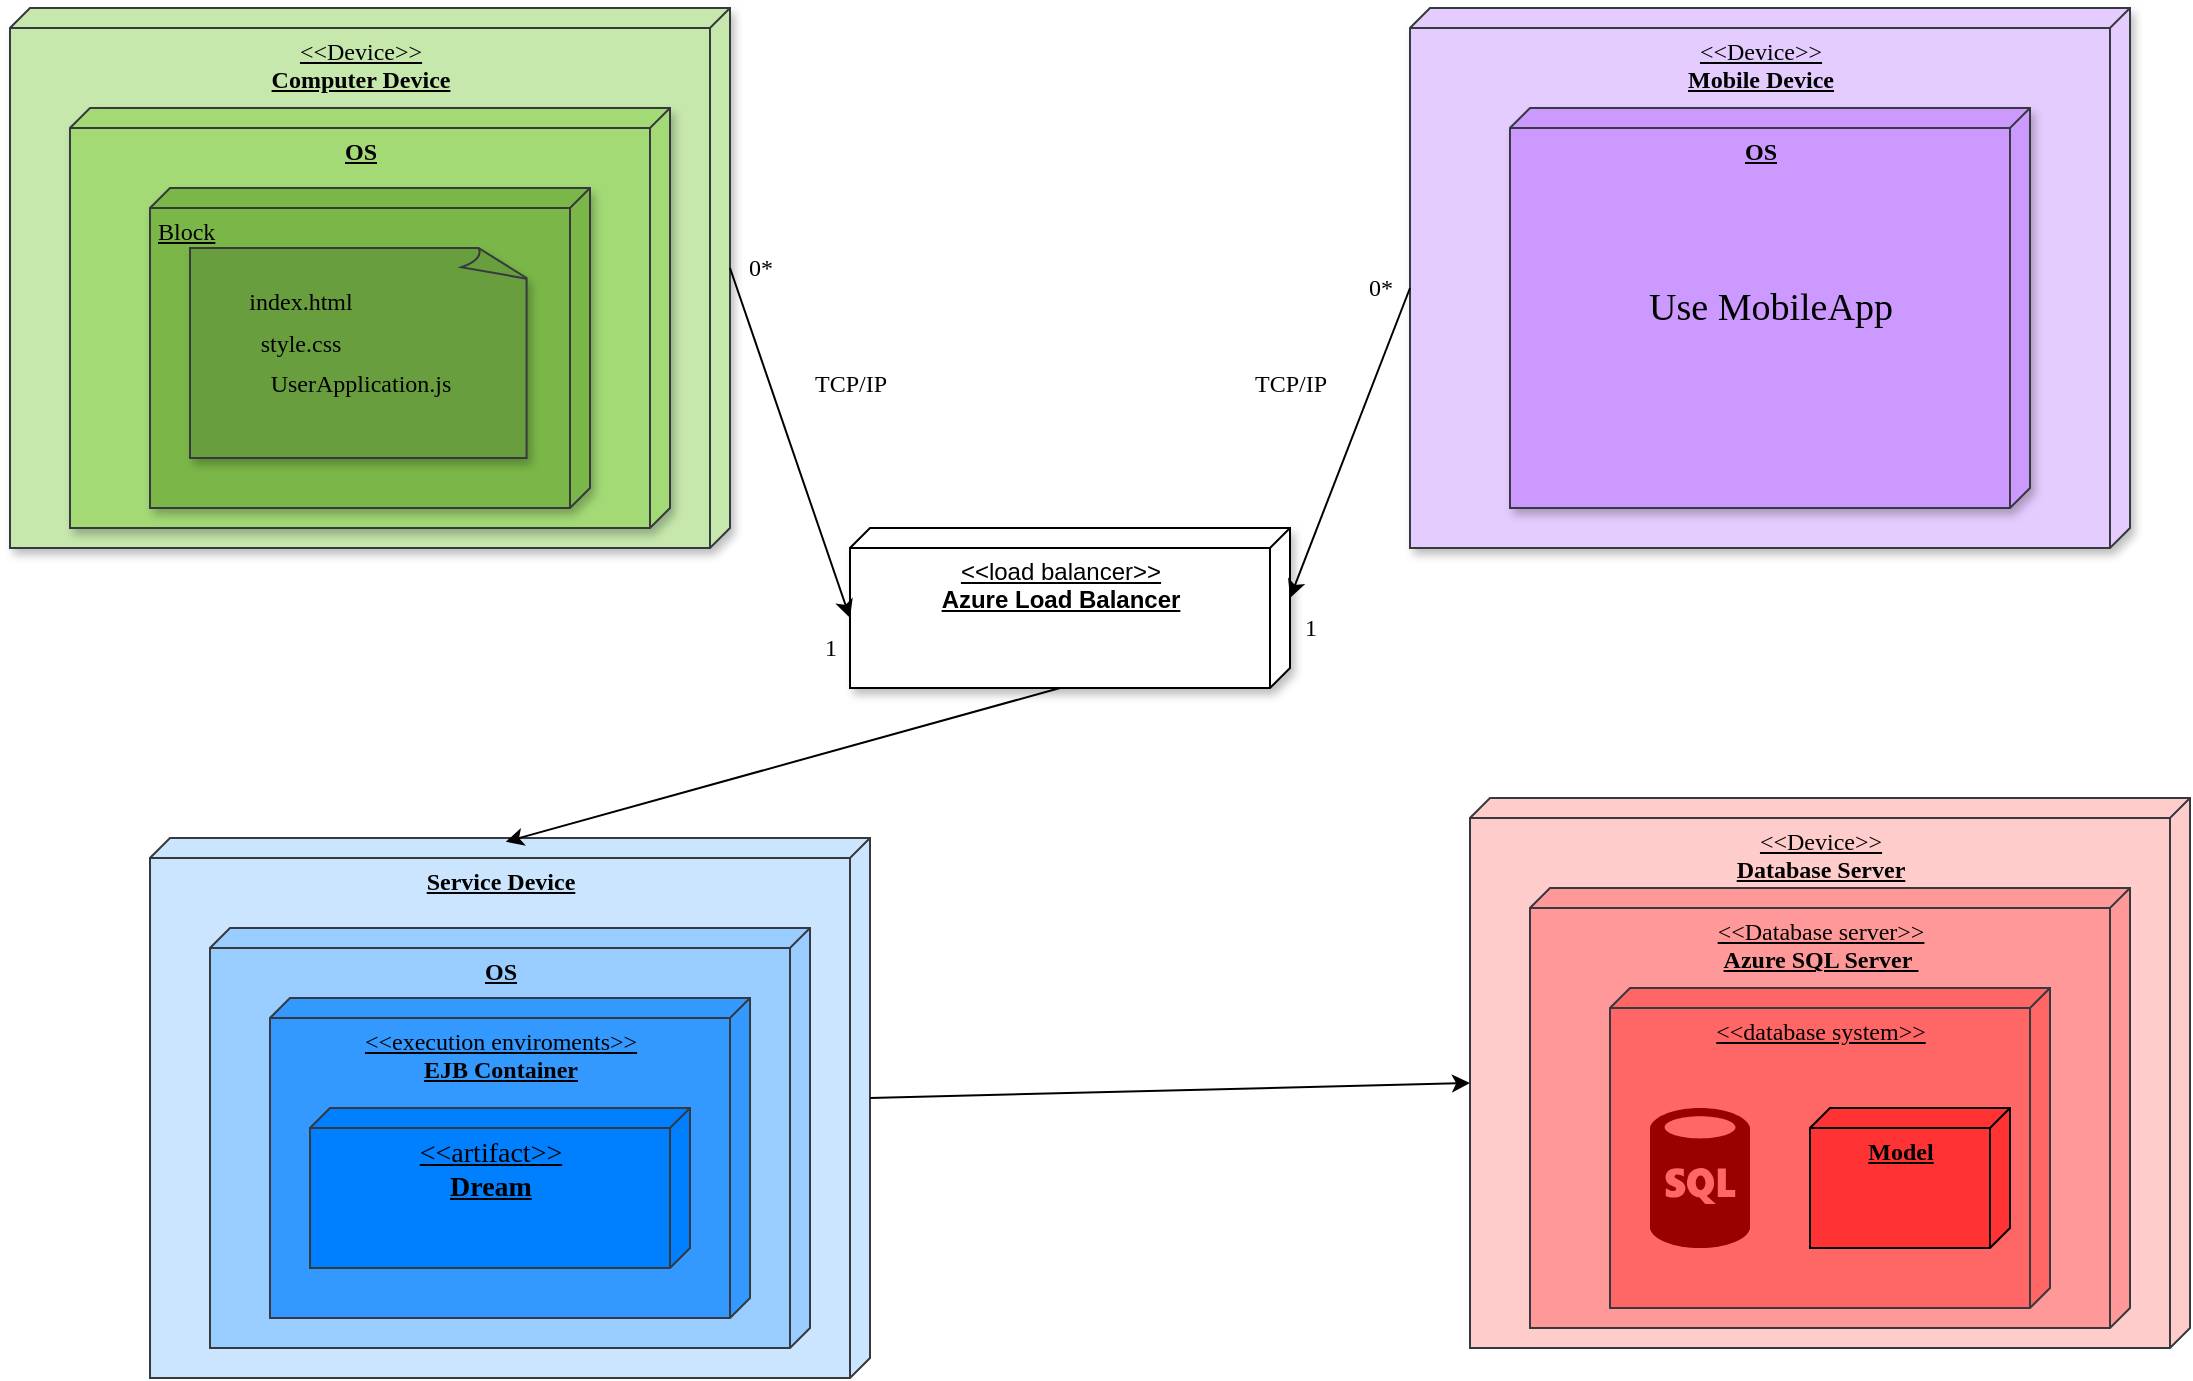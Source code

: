 <mxfile version="15.8.7" type="device" pages="3"><diagram name="Deployement View" id="5f0bae14-7c28-e335-631c-24af17079c00"><mxGraphModel dx="1038" dy="641" grid="1" gridSize="10" guides="1" tooltips="1" connect="1" arrows="1" fold="1" page="1" pageScale="1" pageWidth="1100" pageHeight="850" background="none" math="0" shadow="0"><root><mxCell id="0"/><mxCell id="1" parent="0"/><mxCell id="39150e848f15840c-1" value="&amp;lt;&amp;lt;Device&amp;gt;&amp;gt;&lt;br&gt;&lt;b&gt;Computer Device&lt;/b&gt;" style="verticalAlign=top;align=center;spacingTop=8;spacingLeft=2;spacingRight=12;shape=cube;size=10;direction=south;fontStyle=4;html=1;rounded=0;shadow=1;comic=0;labelBackgroundColor=none;strokeWidth=1;fontFamily=Verdana;fontSize=12;fillColor=#C6E8AD;strokeColor=#36393D;" parent="1" vertex="1"><mxGeometry x="20" y="10" width="360" height="270" as="geometry"/></mxCell><mxCell id="39150e848f15840c-3" value="&lt;span style=&quot;font-family: &amp;#34;helvetica&amp;#34;&quot;&gt;&amp;lt;&amp;lt;load balancer&amp;gt;&amp;gt;&lt;/span&gt;&lt;br style=&quot;font-family: &amp;#34;helvetica&amp;#34;&quot;&gt;&lt;b style=&quot;font-family: &amp;#34;helvetica&amp;#34;&quot;&gt;Azure Load Balancer&lt;/b&gt;" style="verticalAlign=top;align=center;spacingTop=8;spacingLeft=2;spacingRight=12;shape=cube;size=10;direction=south;fontStyle=4;html=1;rounded=0;shadow=1;comic=0;labelBackgroundColor=none;strokeWidth=1;fontFamily=Verdana;fontSize=12" parent="1" vertex="1"><mxGeometry x="440" y="270" width="220" height="80" as="geometry"/></mxCell><mxCell id="zPmdnGTIck5p3SHEdEVN-13" value="&lt;b&gt;OS&lt;/b&gt;" style="verticalAlign=top;align=center;spacingTop=8;spacingLeft=2;spacingRight=12;shape=cube;size=10;direction=south;fontStyle=4;html=1;rounded=0;shadow=1;comic=0;labelBackgroundColor=none;strokeWidth=1;fontFamily=Verdana;fontSize=12;fillColor=#A3DA76;strokeColor=#36393D;" parent="1" vertex="1"><mxGeometry x="50" y="60" width="300" height="210" as="geometry"/></mxCell><mxCell id="zPmdnGTIck5p3SHEdEVN-14" value="Block" style="verticalAlign=top;align=left;spacingTop=8;spacingLeft=2;spacingRight=12;shape=cube;size=10;direction=south;fontStyle=4;html=1;rounded=0;shadow=1;comic=0;labelBackgroundColor=none;strokeWidth=1;fontFamily=Verdana;fontSize=12;fillColor=#7AB748;strokeColor=#36393D;" parent="1" vertex="1"><mxGeometry x="90" y="100" width="220" height="160" as="geometry"/></mxCell><mxCell id="zPmdnGTIck5p3SHEdEVN-15" value="&amp;lt;&amp;lt;Device&amp;gt;&amp;gt;&lt;br&gt;&lt;b&gt;Mobile Device&lt;/b&gt;" style="verticalAlign=top;align=center;spacingTop=8;spacingLeft=2;spacingRight=12;shape=cube;size=10;direction=south;fontStyle=4;html=1;rounded=0;shadow=1;comic=0;labelBackgroundColor=none;strokeWidth=1;fontFamily=Verdana;fontSize=12;fillColor=#E5CCFF;strokeColor=#36393D;" parent="1" vertex="1"><mxGeometry x="720" y="10" width="360" height="270" as="geometry"/></mxCell><mxCell id="zPmdnGTIck5p3SHEdEVN-16" value="&lt;b&gt;OS&lt;/b&gt;" style="verticalAlign=top;align=center;spacingTop=8;spacingLeft=2;spacingRight=12;shape=cube;size=10;direction=south;fontStyle=4;html=1;rounded=0;shadow=1;comic=0;labelBackgroundColor=none;strokeWidth=1;fontFamily=Verdana;fontSize=12;fillColor=#CC99FF;strokeColor=#36393D;" parent="1" vertex="1"><mxGeometry x="770" y="60" width="260" height="200" as="geometry"/></mxCell><mxCell id="zPmdnGTIck5p3SHEdEVN-20" value="&lt;b&gt;Service Device&lt;/b&gt;" style="verticalAlign=top;align=center;spacingTop=8;spacingLeft=2;spacingRight=12;shape=cube;size=10;direction=south;fontStyle=4;html=1;rounded=0;shadow=0;comic=0;labelBackgroundColor=none;strokeWidth=1;fontFamily=Verdana;fontSize=12;fillColor=#CCE5FF;strokeColor=#36393D;" parent="1" vertex="1"><mxGeometry x="90" y="425" width="360" height="270" as="geometry"/></mxCell><mxCell id="zPmdnGTIck5p3SHEdEVN-21" value="&lt;b&gt;OS&lt;/b&gt;" style="verticalAlign=top;align=center;spacingTop=8;spacingLeft=2;spacingRight=12;shape=cube;size=10;direction=south;fontStyle=4;html=1;rounded=0;shadow=0;comic=0;labelBackgroundColor=none;strokeWidth=1;fontFamily=Verdana;fontSize=12;fillColor=#99CCFF;strokeColor=#36393D;" parent="1" vertex="1"><mxGeometry x="120" y="470" width="300" height="210" as="geometry"/></mxCell><mxCell id="zPmdnGTIck5p3SHEdEVN-22" value="&amp;lt;&amp;lt;execution enviroments&amp;gt;&amp;gt;&lt;br&gt;&lt;b&gt;EJB Container&lt;/b&gt;" style="verticalAlign=top;align=center;spacingTop=8;spacingLeft=2;spacingRight=12;shape=cube;size=10;direction=south;fontStyle=4;html=1;rounded=0;shadow=0;comic=0;labelBackgroundColor=none;strokeWidth=1;fontFamily=Verdana;fontSize=12;fillColor=#3399FF;strokeColor=#36393D;" parent="1" vertex="1"><mxGeometry x="150" y="505" width="240" height="160" as="geometry"/></mxCell><mxCell id="zPmdnGTIck5p3SHEdEVN-30" value="&amp;lt;&amp;lt;Device&amp;gt;&amp;gt;&lt;br&gt;&lt;b&gt;Database Server&lt;/b&gt;" style="verticalAlign=top;align=center;spacingTop=8;spacingLeft=2;spacingRight=12;shape=cube;size=10;direction=south;fontStyle=4;html=1;rounded=0;shadow=0;comic=0;labelBackgroundColor=none;strokeWidth=1;fontFamily=Verdana;fontSize=12;strokeColor=#36393D;fillColor=#FFCCCC;" parent="1" vertex="1"><mxGeometry x="750" y="405" width="360" height="275" as="geometry"/></mxCell><mxCell id="zPmdnGTIck5p3SHEdEVN-31" value="&amp;lt;&amp;lt;Database server&amp;gt;&amp;gt;&lt;br&gt;&lt;b&gt;Azure SQL Server&amp;nbsp;&lt;/b&gt;" style="verticalAlign=top;align=center;spacingTop=8;spacingLeft=2;spacingRight=12;shape=cube;size=10;direction=south;fontStyle=4;html=1;rounded=0;shadow=0;comic=0;labelBackgroundColor=none;strokeWidth=1;fontFamily=Verdana;fontSize=12;strokeColor=#36393D;fillColor=#FF9999;" parent="1" vertex="1"><mxGeometry x="780" y="450" width="300" height="220" as="geometry"/></mxCell><mxCell id="zPmdnGTIck5p3SHEdEVN-32" value="&amp;lt;&amp;lt;database system&amp;gt;&amp;gt;" style="verticalAlign=top;align=center;spacingTop=8;spacingLeft=2;spacingRight=12;shape=cube;size=10;direction=south;fontStyle=4;html=1;rounded=0;shadow=0;comic=0;labelBackgroundColor=none;strokeWidth=1;fontFamily=Verdana;fontSize=12;strokeColor=#36393D;fillColor=#FF6666;" parent="1" vertex="1"><mxGeometry x="820" y="500" width="220" height="160" as="geometry"/></mxCell><mxCell id="zPmdnGTIck5p3SHEdEVN-34" value="&lt;span style=&quot;font-family: &amp;#34;lucida console&amp;#34; ; font-size: 19px&quot;&gt;Use MobileApp&lt;/span&gt;" style="text;html=1;align=center;verticalAlign=middle;resizable=0;points=[];autosize=1;strokeColor=none;fillColor=none;shadow=1;" parent="1" vertex="1"><mxGeometry x="820" y="150" width="160" height="20" as="geometry"/></mxCell><mxCell id="zPmdnGTIck5p3SHEdEVN-36" value="" style="shape=mxgraph.basic.document;fontFamily=Lucida Console;fontSize=15;fontColor=#ffffff;html=1;whiteSpace=wrap;fillColor=#699E3E;strokeColor=#36393D;shadow=1;" parent="1" vertex="1"><mxGeometry x="110" y="130" width="170" height="105" as="geometry"/></mxCell><mxCell id="zPmdnGTIck5p3SHEdEVN-35" value="&lt;font style=&quot;font-size: 12px&quot;&gt;index.html&lt;/font&gt;" style="text;html=1;align=center;verticalAlign=middle;resizable=0;points=[];autosize=1;strokeColor=none;fillColor=none;fontSize=19;fontFamily=Lucida Console;shadow=1;" parent="1" vertex="1"><mxGeometry x="120" y="140" width="90" height="30" as="geometry"/></mxCell><mxCell id="zPmdnGTIck5p3SHEdEVN-37" value="style.css" style="text;html=1;align=center;verticalAlign=middle;resizable=0;points=[];autosize=1;strokeColor=none;fillColor=none;fontSize=12;fontFamily=Lucida Console;fontColor=default;shadow=1;" parent="1" vertex="1"><mxGeometry x="125" y="167.5" width="80" height="20" as="geometry"/></mxCell><mxCell id="zPmdnGTIck5p3SHEdEVN-38" value="UserApplication.js" style="text;html=1;align=center;verticalAlign=middle;resizable=0;points=[];autosize=1;strokeColor=none;fillColor=none;fontSize=12;fontFamily=Lucida Console;fontColor=default;shadow=1;" parent="1" vertex="1"><mxGeometry x="120" y="187.5" width="150" height="20" as="geometry"/></mxCell><mxCell id="zPmdnGTIck5p3SHEdEVN-39" value="0*" style="text;html=1;align=center;verticalAlign=middle;resizable=0;points=[];autosize=1;strokeColor=none;fillColor=none;fontSize=12;fontFamily=Lucida Console;fontColor=default;shadow=1;" parent="1" vertex="1"><mxGeometry x="380" y="130" width="30" height="20" as="geometry"/></mxCell><mxCell id="zPmdnGTIck5p3SHEdEVN-40" value="1" style="text;html=1;align=center;verticalAlign=middle;resizable=0;points=[];autosize=1;strokeColor=none;fillColor=none;fontSize=12;fontFamily=Lucida Console;fontColor=default;" parent="1" vertex="1"><mxGeometry x="420" y="320" width="20" height="20" as="geometry"/></mxCell><mxCell id="zPmdnGTIck5p3SHEdEVN-41" value="1" style="text;html=1;align=center;verticalAlign=middle;resizable=0;points=[];autosize=1;strokeColor=none;fillColor=none;fontSize=12;fontFamily=Lucida Console;fontColor=default;" parent="1" vertex="1"><mxGeometry x="660" y="310" width="20" height="20" as="geometry"/></mxCell><mxCell id="zPmdnGTIck5p3SHEdEVN-42" value="0*" style="text;html=1;align=center;verticalAlign=middle;resizable=0;points=[];autosize=1;strokeColor=none;fillColor=none;fontSize=12;fontFamily=Lucida Console;fontColor=default;shadow=1;" parent="1" vertex="1"><mxGeometry x="690" y="140" width="30" height="20" as="geometry"/></mxCell><mxCell id="zPmdnGTIck5p3SHEdEVN-43" value="TCP/IP" style="text;html=1;align=center;verticalAlign=middle;resizable=0;points=[];autosize=1;strokeColor=none;fillColor=none;fontSize=12;fontFamily=Lucida Console;fontColor=default;shadow=1;" parent="1" vertex="1"><mxGeometry x="410" y="187.5" width="60" height="20" as="geometry"/></mxCell><mxCell id="zPmdnGTIck5p3SHEdEVN-44" value="TCP/IP" style="text;html=1;align=center;verticalAlign=middle;resizable=0;points=[];autosize=1;strokeColor=none;fillColor=none;fontSize=12;fontFamily=Lucida Console;fontColor=default;" parent="1" vertex="1"><mxGeometry x="630" y="187.5" width="60" height="20" as="geometry"/></mxCell><mxCell id="zPmdnGTIck5p3SHEdEVN-45" value="&lt;div&gt;&lt;font style=&quot;font-size: 14px&quot;&gt;&amp;lt;&amp;lt;artifact&amp;gt;&amp;gt;&lt;/font&gt;&lt;/div&gt;&lt;div&gt;&lt;b&gt;&lt;font style=&quot;font-size: 14px&quot;&gt;Dream&lt;/font&gt;&lt;/b&gt;&lt;/div&gt;" style="verticalAlign=top;align=center;spacingTop=8;spacingLeft=2;spacingRight=12;shape=cube;size=10;direction=south;fontStyle=4;html=1;rounded=0;shadow=0;comic=0;labelBackgroundColor=none;strokeWidth=1;fontFamily=Verdana;fontSize=12;fillColor=#007FFF;strokeColor=#36393D;" parent="1" vertex="1"><mxGeometry x="170" y="560" width="190" height="80" as="geometry"/></mxCell><mxCell id="zPmdnGTIck5p3SHEdEVN-49" value="&lt;div&gt;&lt;b&gt;Model&lt;/b&gt;&lt;/div&gt;" style="verticalAlign=top;align=center;spacingTop=8;spacingLeft=2;spacingRight=12;shape=cube;size=10;direction=south;fontStyle=4;html=1;rounded=0;shadow=0;comic=0;labelBackgroundColor=none;strokeWidth=1;fontFamily=Verdana;fontSize=12;fillColor=#FF3333;" parent="1" vertex="1"><mxGeometry x="920" y="560" width="100" height="70" as="geometry"/></mxCell><mxCell id="zPmdnGTIck5p3SHEdEVN-51" value="" style="verticalLabelPosition=bottom;html=1;verticalAlign=top;align=center;strokeColor=none;fillColor=#990000;shape=mxgraph.azure.sql_database;shadow=0;fontFamily=Lucida Console;fontSize=14;fontColor=default;" parent="1" vertex="1"><mxGeometry x="840" y="560" width="50" height="70" as="geometry"/></mxCell><mxCell id="Pt65HSx8HyTf58jRSHGI-1" value="" style="endArrow=classic;html=1;rounded=0;shadow=0;strokeColor=default;entryX=0;entryY=0;entryDx=142.5;entryDy=360;entryPerimeter=0;exitX=0;exitY=0;exitDx=130;exitDy=0;exitPerimeter=0;" parent="1" source="zPmdnGTIck5p3SHEdEVN-20" target="zPmdnGTIck5p3SHEdEVN-30" edge="1"><mxGeometry width="50" height="50" relative="1" as="geometry"><mxPoint x="650" y="540" as="sourcePoint"/><mxPoint x="700" y="490" as="targetPoint"/></mxGeometry></mxCell><mxCell id="Pt65HSx8HyTf58jRSHGI-2" value="" style="endArrow=classic;html=1;rounded=0;shadow=0;strokeColor=default;exitX=0;exitY=0;exitDx=80;exitDy=115;exitPerimeter=0;entryX=0.007;entryY=0.506;entryDx=0;entryDy=0;entryPerimeter=0;" parent="1" source="39150e848f15840c-3" target="zPmdnGTIck5p3SHEdEVN-20" edge="1"><mxGeometry width="50" height="50" relative="1" as="geometry"><mxPoint x="570" y="280" as="sourcePoint"/><mxPoint x="520" y="330" as="targetPoint"/></mxGeometry></mxCell><mxCell id="Pt65HSx8HyTf58jRSHGI-3" value="" style="endArrow=classic;html=1;rounded=0;shadow=0;strokeColor=default;entryX=0;entryY=0;entryDx=45;entryDy=220;entryPerimeter=0;exitX=0;exitY=0;exitDx=130;exitDy=0;exitPerimeter=0;" parent="1" source="39150e848f15840c-1" target="39150e848f15840c-3" edge="1"><mxGeometry width="50" height="50" relative="1" as="geometry"><mxPoint x="520" y="330" as="sourcePoint"/><mxPoint x="570" y="280" as="targetPoint"/></mxGeometry></mxCell><mxCell id="Pt65HSx8HyTf58jRSHGI-7" value="" style="endArrow=classic;html=1;rounded=0;shadow=0;strokeColor=default;entryX=0;entryY=0;entryDx=35;entryDy=0;entryPerimeter=0;exitX=0;exitY=0;exitDx=140;exitDy=360;exitPerimeter=0;" parent="1" source="zPmdnGTIck5p3SHEdEVN-15" target="39150e848f15840c-3" edge="1"><mxGeometry width="50" height="50" relative="1" as="geometry"><mxPoint x="540" y="250" as="sourcePoint"/><mxPoint x="590" y="200" as="targetPoint"/></mxGeometry></mxCell></root></mxGraphModel></diagram><diagram id="LR571rySa5KXTTPpAGpz" name="Component Diagram"><mxGraphModel dx="4933" dy="2430" grid="1" gridSize="10" guides="1" tooltips="1" connect="1" arrows="1" fold="1" page="1" pageScale="1" pageWidth="1169" pageHeight="827" math="0" shadow="0"><root><mxCell id="Jl4o8JOmOJPZqP78NZJb-0"/><mxCell id="Jl4o8JOmOJPZqP78NZJb-1" parent="Jl4o8JOmOJPZqP78NZJb-0"/><mxCell id="5NdenaizbNrFxpchNyH3-100" style="edgeStyle=orthogonalEdgeStyle;rounded=0;orthogonalLoop=1;jettySize=auto;html=1;exitX=1;exitY=0.5;exitDx=0;exitDy=0;entryX=0.5;entryY=1;entryDx=0;entryDy=0;shadow=0;fontFamily=Comic Sans MS;fontSize=15;endArrow=none;endFill=0;strokeColor=default;" parent="Jl4o8JOmOJPZqP78NZJb-1" source="5NdenaizbNrFxpchNyH3-0" target="5NdenaizbNrFxpchNyH3-96" edge="1"><mxGeometry relative="1" as="geometry"/></mxCell><mxCell id="5NdenaizbNrFxpchNyH3-157" style="edgeStyle=orthogonalEdgeStyle;rounded=0;orthogonalLoop=1;jettySize=auto;html=1;exitX=0;exitY=0.5;exitDx=0;exitDy=0;shadow=0;fontFamily=Comic Sans MS;fontSize=15;endArrow=none;endFill=0;strokeColor=default;" parent="Jl4o8JOmOJPZqP78NZJb-1" source="5NdenaizbNrFxpchNyH3-0" edge="1"><mxGeometry relative="1" as="geometry"><mxPoint x="-680" y="1020" as="targetPoint"/></mxGeometry></mxCell><mxCell id="5NdenaizbNrFxpchNyH3-0" value="&lt;p style=&quot;margin: 6px 0px 0px; font-size: 19px;&quot;&gt;&lt;br style=&quot;font-size: 19px;&quot;&gt;&lt;/p&gt;" style="align=center;overflow=fill;html=1;dropTarget=0;shadow=0;strokeColor=default;fillColor=none;fontSize=19;" parent="Jl4o8JOmOJPZqP78NZJb-1" vertex="1"><mxGeometry x="610" y="1000" width="200" height="40" as="geometry"/></mxCell><mxCell id="5NdenaizbNrFxpchNyH3-1" value="" style="shape=component;jettyWidth=8;jettyHeight=4;shadow=0;strokeColor=default;fillColor=none;fontSize=19;" parent="5NdenaizbNrFxpchNyH3-0" vertex="1"><mxGeometry x="1" width="20" height="20" relative="1" as="geometry"><mxPoint x="-24" y="4" as="offset"/></mxGeometry></mxCell><mxCell id="5NdenaizbNrFxpchNyH3-2" value="&lt;font style=&quot;font-size: 19px;&quot; face=&quot;Comic Sans MS&quot;&gt;Data Manager&lt;/font&gt;" style="text;html=1;align=center;verticalAlign=middle;resizable=0;points=[];autosize=1;strokeColor=none;fillColor=none;fontSize=19;" parent="Jl4o8JOmOJPZqP78NZJb-1" vertex="1"><mxGeometry x="640" y="1005" width="140" height="30" as="geometry"/></mxCell><mxCell id="5NdenaizbNrFxpchNyH3-158" style="edgeStyle=orthogonalEdgeStyle;rounded=0;orthogonalLoop=1;jettySize=auto;html=1;exitX=0;exitY=0.5;exitDx=0;exitDy=0;shadow=0;fontFamily=Comic Sans MS;fontSize=15;endArrow=none;endFill=0;strokeColor=default;" parent="Jl4o8JOmOJPZqP78NZJb-1" source="5NdenaizbNrFxpchNyH3-11" edge="1"><mxGeometry relative="1" as="geometry"><mxPoint x="-680" y="1140" as="targetPoint"/></mxGeometry></mxCell><mxCell id="5NdenaizbNrFxpchNyH3-11" value="&lt;p style=&quot;margin: 6px 0px 0px; font-size: 19px;&quot;&gt;&lt;br style=&quot;font-size: 19px;&quot;&gt;&lt;/p&gt;" style="align=center;overflow=fill;html=1;dropTarget=0;shadow=0;strokeColor=default;fillColor=none;fontSize=19;" parent="Jl4o8JOmOJPZqP78NZJb-1" vertex="1"><mxGeometry x="610" y="1120" width="200" height="40" as="geometry"/></mxCell><mxCell id="5NdenaizbNrFxpchNyH3-12" value="" style="shape=component;jettyWidth=8;jettyHeight=4;shadow=0;strokeColor=default;fillColor=none;fontSize=19;" parent="5NdenaizbNrFxpchNyH3-11" vertex="1"><mxGeometry x="1" width="20" height="20" relative="1" as="geometry"><mxPoint x="-24" y="4" as="offset"/></mxGeometry></mxCell><mxCell id="5NdenaizbNrFxpchNyH3-13" value="&lt;font style=&quot;font-size: 19px;&quot; face=&quot;Comic Sans MS&quot;&gt;Report SV&lt;/font&gt;" style="text;html=1;align=center;verticalAlign=middle;resizable=0;points=[];autosize=1;strokeColor=none;fillColor=none;fontSize=19;" parent="Jl4o8JOmOJPZqP78NZJb-1" vertex="1"><mxGeometry x="655" y="1125" width="110" height="30" as="geometry"/></mxCell><mxCell id="5NdenaizbNrFxpchNyH3-14" value="" style="align=center;overflow=fill;dropTarget=0;shadow=0;strokeColor=default;fillColor=none;fontSize=19;whiteSpace=wrap;" parent="Jl4o8JOmOJPZqP78NZJb-1" vertex="1"><mxGeometry x="510" y="710" width="200" height="40" as="geometry"/></mxCell><mxCell id="5NdenaizbNrFxpchNyH3-15" value="" style="shape=component;jettyWidth=8;jettyHeight=4;shadow=0;strokeColor=default;fillColor=none;fontSize=19;whiteSpace=wrap;" parent="5NdenaizbNrFxpchNyH3-14" vertex="1"><mxGeometry x="1" width="20" height="20" relative="1" as="geometry"><mxPoint x="-24" y="4" as="offset"/></mxGeometry></mxCell><mxCell id="5NdenaizbNrFxpchNyH3-16" value="Notification" style="text;align=center;verticalAlign=middle;resizable=0;points=[];autosize=1;strokeColor=none;fillColor=none;fontSize=19;" parent="Jl4o8JOmOJPZqP78NZJb-1" vertex="1"><mxGeometry x="550" y="715" width="120" height="30" as="geometry"/></mxCell><mxCell id="5NdenaizbNrFxpchNyH3-17" value="" style="align=center;overflow=fill;dropTarget=0;shadow=0;strokeColor=default;fillColor=none;fontSize=19;whiteSpace=wrap;" parent="Jl4o8JOmOJPZqP78NZJb-1" vertex="1"><mxGeometry x="130" y="710" width="200" height="40" as="geometry"/></mxCell><mxCell id="5NdenaizbNrFxpchNyH3-18" value="" style="shape=component;jettyWidth=8;jettyHeight=4;shadow=0;strokeColor=default;fillColor=none;fontSize=19;whiteSpace=wrap;" parent="5NdenaizbNrFxpchNyH3-17" vertex="1"><mxGeometry x="1" width="20" height="20" relative="1" as="geometry"><mxPoint x="-24" y="4" as="offset"/></mxGeometry></mxCell><mxCell id="5NdenaizbNrFxpchNyH3-19" value="Answer" style="text;align=center;verticalAlign=middle;resizable=0;points=[];autosize=1;strokeColor=none;fillColor=none;fontSize=19;" parent="Jl4o8JOmOJPZqP78NZJb-1" vertex="1"><mxGeometry x="190" y="715" width="80" height="30" as="geometry"/></mxCell><mxCell id="5NdenaizbNrFxpchNyH3-20" value="" style="align=center;overflow=fill;dropTarget=0;shadow=0;strokeColor=default;fillColor=none;fontSize=19;whiteSpace=wrap;" parent="Jl4o8JOmOJPZqP78NZJb-1" vertex="1"><mxGeometry x="510" y="540" width="200" height="40" as="geometry"/></mxCell><mxCell id="5NdenaizbNrFxpchNyH3-21" value="" style="shape=component;jettyWidth=8;jettyHeight=4;shadow=0;strokeColor=default;fillColor=none;fontSize=19;whiteSpace=wrap;" parent="5NdenaizbNrFxpchNyH3-20" vertex="1"><mxGeometry x="1" width="20" height="20" relative="1" as="geometry"><mxPoint x="-24" y="4" as="offset"/></mxGeometry></mxCell><mxCell id="5NdenaizbNrFxpchNyH3-22" value="Post" style="text;align=center;verticalAlign=middle;resizable=0;points=[];autosize=1;strokeColor=none;fillColor=none;fontSize=19;" parent="Jl4o8JOmOJPZqP78NZJb-1" vertex="1"><mxGeometry x="585" y="545" width="50" height="30" as="geometry"/></mxCell><mxCell id="5NdenaizbNrFxpchNyH3-26" value="&lt;p style=&quot;margin: 6px 0px 0px; font-size: 19px;&quot;&gt;&lt;br style=&quot;font-size: 19px;&quot;&gt;&lt;/p&gt;" style="align=center;overflow=fill;html=1;dropTarget=0;shadow=0;strokeColor=default;fillColor=none;fontSize=19;" parent="Jl4o8JOmOJPZqP78NZJb-1" vertex="1"><mxGeometry x="1090" y="348" width="200" height="40" as="geometry"/></mxCell><mxCell id="5NdenaizbNrFxpchNyH3-27" value="" style="shape=component;jettyWidth=8;jettyHeight=4;shadow=0;strokeColor=default;fillColor=none;fontSize=19;" parent="5NdenaizbNrFxpchNyH3-26" vertex="1"><mxGeometry x="1" width="20" height="20" relative="1" as="geometry"><mxPoint x="-24" y="4" as="offset"/></mxGeometry></mxCell><mxCell id="5NdenaizbNrFxpchNyH3-28" value="&lt;font style=&quot;font-size: 19px&quot; face=&quot;Comic Sans MS&quot;&gt;Model&lt;/font&gt;" style="text;html=1;align=center;verticalAlign=middle;resizable=0;points=[];autosize=1;strokeColor=none;fillColor=none;fontSize=19;" parent="Jl4o8JOmOJPZqP78NZJb-1" vertex="1"><mxGeometry x="1155" y="353" width="70" height="30" as="geometry"/></mxCell><mxCell id="5NdenaizbNrFxpchNyH3-122" style="edgeStyle=orthogonalEdgeStyle;rounded=0;orthogonalLoop=1;jettySize=auto;html=1;exitX=0.5;exitY=0;exitDx=0;exitDy=0;entryX=0;entryY=0.5;entryDx=0;entryDy=0;shadow=0;fontFamily=Comic Sans MS;fontSize=15;endArrow=none;endFill=0;strokeColor=default;" parent="Jl4o8JOmOJPZqP78NZJb-1" source="5NdenaizbNrFxpchNyH3-183" target="5NdenaizbNrFxpchNyH3-38" edge="1"><mxGeometry relative="1" as="geometry"/></mxCell><mxCell id="5NdenaizbNrFxpchNyH3-29" value="&lt;p style=&quot;margin: 6px 0px 0px; font-size: 19px;&quot;&gt;&lt;br style=&quot;font-size: 19px;&quot;&gt;&lt;/p&gt;" style="align=center;overflow=fill;html=1;dropTarget=0;shadow=0;strokeColor=default;fillColor=none;fontSize=19;" parent="Jl4o8JOmOJPZqP78NZJb-1" vertex="1"><mxGeometry x="622.73" y="-85" width="200" height="40" as="geometry"/></mxCell><mxCell id="5NdenaizbNrFxpchNyH3-30" value="" style="shape=component;jettyWidth=8;jettyHeight=4;shadow=0;strokeColor=default;fillColor=none;fontSize=19;" parent="5NdenaizbNrFxpchNyH3-29" vertex="1"><mxGeometry x="1" width="20" height="20" relative="1" as="geometry"><mxPoint x="-24" y="4" as="offset"/></mxGeometry></mxCell><mxCell id="5NdenaizbNrFxpchNyH3-31" value="&lt;font style=&quot;font-size: 19px&quot; face=&quot;Comic Sans MS&quot;&gt;Calendar&lt;/font&gt;" style="text;html=1;align=center;verticalAlign=middle;resizable=0;points=[];autosize=1;strokeColor=none;fillColor=none;fontSize=19;" parent="Jl4o8JOmOJPZqP78NZJb-1" vertex="1"><mxGeometry x="677.73" y="-80" width="90" height="30" as="geometry"/></mxCell><mxCell id="5NdenaizbNrFxpchNyH3-120" style="edgeStyle=orthogonalEdgeStyle;rounded=0;orthogonalLoop=1;jettySize=auto;html=1;exitX=0.5;exitY=1;exitDx=0;exitDy=0;entryX=0.5;entryY=0;entryDx=0;entryDy=0;shadow=0;fontFamily=Comic Sans MS;fontSize=15;endArrow=none;endFill=0;strokeColor=default;" parent="Jl4o8JOmOJPZqP78NZJb-1" source="5NdenaizbNrFxpchNyH3-32" target="5NdenaizbNrFxpchNyH3-35" edge="1"><mxGeometry relative="1" as="geometry"/></mxCell><mxCell id="5NdenaizbNrFxpchNyH3-167" style="edgeStyle=orthogonalEdgeStyle;rounded=0;orthogonalLoop=1;jettySize=auto;html=1;shadow=0;fontFamily=Comic Sans MS;fontSize=16;endArrow=none;endFill=0;strokeColor=default;" parent="Jl4o8JOmOJPZqP78NZJb-1" target="5NdenaizbNrFxpchNyH3-89" edge="1"><mxGeometry relative="1" as="geometry"><mxPoint x="140" y="-65" as="targetPoint"/><mxPoint x="220" y="-70" as="sourcePoint"/></mxGeometry></mxCell><mxCell id="5NdenaizbNrFxpchNyH3-32" value="&lt;p style=&quot;margin: 6px 0px 0px; font-size: 19px;&quot;&gt;&lt;br style=&quot;font-size: 19px;&quot;&gt;&lt;/p&gt;" style="align=center;overflow=fill;html=1;dropTarget=0;shadow=0;strokeColor=default;fillColor=none;fontSize=19;" parent="Jl4o8JOmOJPZqP78NZJb-1" vertex="1"><mxGeometry x="220" y="-85" width="200" height="40" as="geometry"/></mxCell><mxCell id="5NdenaizbNrFxpchNyH3-33" value="" style="shape=component;jettyWidth=8;jettyHeight=4;shadow=0;strokeColor=default;fillColor=none;fontSize=19;" parent="5NdenaizbNrFxpchNyH3-32" vertex="1"><mxGeometry x="1" width="20" height="20" relative="1" as="geometry"><mxPoint x="-24" y="4" as="offset"/></mxGeometry></mxCell><mxCell id="5NdenaizbNrFxpchNyH3-34" value="&lt;font style=&quot;font-size: 19px&quot; face=&quot;Comic Sans MS&quot;&gt;Visit Mg&lt;/font&gt;" style="text;html=1;align=center;verticalAlign=middle;resizable=0;points=[];autosize=1;strokeColor=none;fillColor=none;fontSize=19;" parent="Jl4o8JOmOJPZqP78NZJb-1" vertex="1"><mxGeometry x="275" y="-80" width="90" height="30" as="geometry"/></mxCell><mxCell id="5NdenaizbNrFxpchNyH3-168" style="edgeStyle=orthogonalEdgeStyle;rounded=0;orthogonalLoop=1;jettySize=auto;html=1;shadow=0;fontFamily=Comic Sans MS;fontSize=16;endArrow=none;endFill=0;strokeColor=default;entryX=1;entryY=0.5;entryDx=0;entryDy=0;" parent="Jl4o8JOmOJPZqP78NZJb-1" target="5NdenaizbNrFxpchNyH3-160" edge="1"><mxGeometry relative="1" as="geometry"><mxPoint x="150" y="75" as="targetPoint"/><mxPoint x="220" y="73" as="sourcePoint"/></mxGeometry></mxCell><mxCell id="5NdenaizbNrFxpchNyH3-35" value="&lt;p style=&quot;margin: 6px 0px 0px; font-size: 19px;&quot;&gt;&lt;br style=&quot;font-size: 19px;&quot;&gt;&lt;/p&gt;" style="align=center;overflow=fill;html=1;dropTarget=0;shadow=0;strokeColor=default;fillColor=none;fontSize=19;" parent="Jl4o8JOmOJPZqP78NZJb-1" vertex="1"><mxGeometry x="220" y="55" width="200" height="40" as="geometry"/></mxCell><mxCell id="5NdenaizbNrFxpchNyH3-36" value="" style="shape=component;jettyWidth=8;jettyHeight=4;shadow=0;strokeColor=default;fillColor=none;fontSize=19;" parent="5NdenaizbNrFxpchNyH3-35" vertex="1"><mxGeometry x="1" width="20" height="20" relative="1" as="geometry"><mxPoint x="-24" y="4" as="offset"/></mxGeometry></mxCell><mxCell id="5NdenaizbNrFxpchNyH3-37" value="&lt;font style=&quot;font-size: 19px&quot; face=&quot;Comic Sans MS&quot;&gt;Report&lt;/font&gt;" style="text;html=1;align=center;verticalAlign=middle;resizable=0;points=[];autosize=1;strokeColor=none;fillColor=none;fontSize=19;" parent="Jl4o8JOmOJPZqP78NZJb-1" vertex="1"><mxGeometry x="280" y="60" width="80" height="30" as="geometry"/></mxCell><mxCell id="5NdenaizbNrFxpchNyH3-38" value="&lt;p style=&quot;margin: 6px 0px 0px; font-size: 19px;&quot;&gt;&lt;br style=&quot;font-size: 19px;&quot;&gt;&lt;/p&gt;" style="align=center;overflow=fill;html=1;dropTarget=0;shadow=0;strokeColor=default;fillColor=none;fontSize=19;" parent="Jl4o8JOmOJPZqP78NZJb-1" vertex="1"><mxGeometry x="1030" y="-420" width="200" height="40" as="geometry"/></mxCell><mxCell id="5NdenaizbNrFxpchNyH3-39" value="" style="shape=component;jettyWidth=8;jettyHeight=4;shadow=0;strokeColor=default;fillColor=none;fontSize=19;" parent="5NdenaizbNrFxpchNyH3-38" vertex="1"><mxGeometry x="1" width="20" height="20" relative="1" as="geometry"><mxPoint x="-24" y="4" as="offset"/></mxGeometry></mxCell><mxCell id="5NdenaizbNrFxpchNyH3-40" value="&lt;font face=&quot;Comic Sans MS&quot;&gt;Ext Calendar&lt;/font&gt;" style="text;html=1;align=center;verticalAlign=middle;resizable=0;points=[];autosize=1;strokeColor=none;fillColor=none;fontSize=19;" parent="Jl4o8JOmOJPZqP78NZJb-1" vertex="1"><mxGeometry x="1065" y="-415" width="130" height="30" as="geometry"/></mxCell><mxCell id="5NdenaizbNrFxpchNyH3-107" style="edgeStyle=orthogonalEdgeStyle;rounded=0;orthogonalLoop=1;jettySize=auto;html=1;exitX=1;exitY=0.5;exitDx=0;exitDy=0;entryX=0;entryY=0.5;entryDx=0;entryDy=0;shadow=0;fontFamily=Comic Sans MS;fontSize=15;endArrow=none;endFill=0;strokeColor=default;" parent="Jl4o8JOmOJPZqP78NZJb-1" source="5NdenaizbNrFxpchNyH3-41" target="5NdenaizbNrFxpchNyH3-96" edge="1"><mxGeometry relative="1" as="geometry"/></mxCell><mxCell id="5NdenaizbNrFxpchNyH3-151" style="edgeStyle=orthogonalEdgeStyle;rounded=0;orthogonalLoop=1;jettySize=auto;html=1;exitX=0;exitY=0.25;exitDx=0;exitDy=0;shadow=0;fontFamily=Comic Sans MS;fontSize=15;endArrow=none;endFill=0;strokeColor=default;" parent="Jl4o8JOmOJPZqP78NZJb-1" source="5NdenaizbNrFxpchNyH3-41" edge="1"><mxGeometry relative="1" as="geometry"><mxPoint x="-680" y="358" as="targetPoint"/></mxGeometry></mxCell><mxCell id="5NdenaizbNrFxpchNyH3-152" style="edgeStyle=orthogonalEdgeStyle;rounded=0;orthogonalLoop=1;jettySize=auto;html=1;exitX=0;exitY=0.75;exitDx=0;exitDy=0;shadow=0;fontFamily=Comic Sans MS;fontSize=15;endArrow=none;endFill=0;strokeColor=default;" parent="Jl4o8JOmOJPZqP78NZJb-1" source="5NdenaizbNrFxpchNyH3-41" edge="1"><mxGeometry relative="1" as="geometry"><mxPoint x="-680" y="378" as="targetPoint"/></mxGeometry></mxCell><mxCell id="5NdenaizbNrFxpchNyH3-41" value="&lt;p style=&quot;margin: 6px 0px 0px; font-size: 19px;&quot;&gt;&lt;br style=&quot;font-size: 19px;&quot;&gt;&lt;/p&gt;" style="align=center;overflow=fill;html=1;dropTarget=0;shadow=0;strokeColor=default;fillColor=none;fontSize=19;" parent="Jl4o8JOmOJPZqP78NZJb-1" vertex="1"><mxGeometry x="-130" y="348" width="200" height="40" as="geometry"/></mxCell><mxCell id="5NdenaizbNrFxpchNyH3-42" value="" style="shape=component;jettyWidth=8;jettyHeight=4;shadow=0;strokeColor=default;fillColor=none;fontSize=19;" parent="5NdenaizbNrFxpchNyH3-41" vertex="1"><mxGeometry x="1" width="20" height="20" relative="1" as="geometry"><mxPoint x="-24" y="4" as="offset"/></mxGeometry></mxCell><mxCell id="5NdenaizbNrFxpchNyH3-43" value="&lt;font style=&quot;font-size: 19px&quot; face=&quot;Comic Sans MS&quot;&gt;Ticket Service&lt;/font&gt;" style="text;html=1;align=center;verticalAlign=middle;resizable=0;points=[];autosize=1;strokeColor=none;fillColor=none;fontSize=19;" parent="Jl4o8JOmOJPZqP78NZJb-1" vertex="1"><mxGeometry x="-105" y="353" width="150" height="30" as="geometry"/></mxCell><mxCell id="5NdenaizbNrFxpchNyH3-105" style="edgeStyle=orthogonalEdgeStyle;rounded=0;orthogonalLoop=1;jettySize=auto;html=1;exitX=0.5;exitY=1;exitDx=0;exitDy=0;entryX=0;entryY=0.5;entryDx=0;entryDy=0;entryPerimeter=0;shadow=0;fontFamily=Comic Sans MS;fontSize=15;endArrow=none;endFill=0;strokeColor=default;" parent="Jl4o8JOmOJPZqP78NZJb-1" source="5NdenaizbNrFxpchNyH3-44" target="5NdenaizbNrFxpchNyH3-104" edge="1"><mxGeometry relative="1" as="geometry"/></mxCell><mxCell id="5NdenaizbNrFxpchNyH3-44" value="&lt;p style=&quot;margin: 6px 0px 0px; font-size: 19px;&quot;&gt;&lt;br style=&quot;font-size: 19px;&quot;&gt;&lt;/p&gt;" style="align=center;overflow=fill;html=1;dropTarget=0;shadow=0;strokeColor=default;fillColor=none;fontSize=19;" parent="Jl4o8JOmOJPZqP78NZJb-1" vertex="1"><mxGeometry x="-130" y="145" width="200" height="40" as="geometry"/></mxCell><mxCell id="5NdenaizbNrFxpchNyH3-45" value="" style="shape=component;jettyWidth=8;jettyHeight=4;shadow=0;strokeColor=default;fillColor=none;fontSize=19;" parent="5NdenaizbNrFxpchNyH3-44" vertex="1"><mxGeometry x="1" width="20" height="20" relative="1" as="geometry"><mxPoint x="-24" y="4" as="offset"/></mxGeometry></mxCell><mxCell id="5NdenaizbNrFxpchNyH3-46" value="&lt;font style=&quot;font-size: 19px&quot; face=&quot;Comic Sans MS&quot;&gt;Notification&lt;/font&gt;" style="text;html=1;align=center;verticalAlign=middle;resizable=0;points=[];autosize=1;strokeColor=none;fillColor=none;fontSize=19;" parent="Jl4o8JOmOJPZqP78NZJb-1" vertex="1"><mxGeometry x="-90" y="150" width="120" height="30" as="geometry"/></mxCell><mxCell id="5NdenaizbNrFxpchNyH3-144" style="edgeStyle=orthogonalEdgeStyle;rounded=0;orthogonalLoop=1;jettySize=auto;html=1;exitX=0;exitY=0.5;exitDx=0;exitDy=0;shadow=0;fontFamily=Comic Sans MS;fontSize=15;endArrow=none;endFill=0;strokeColor=default;" parent="Jl4o8JOmOJPZqP78NZJb-1" source="5NdenaizbNrFxpchNyH3-47" edge="1"><mxGeometry relative="1" as="geometry"><mxPoint x="-680" y="165" as="targetPoint"/></mxGeometry></mxCell><mxCell id="5NdenaizbNrFxpchNyH3-47" value="&lt;p style=&quot;margin: 6px 0px 0px; font-size: 19px;&quot;&gt;&lt;br style=&quot;font-size: 19px;&quot;&gt;&lt;/p&gt;" style="align=center;overflow=fill;html=1;dropTarget=0;shadow=0;strokeColor=default;fillColor=none;fontSize=19;" parent="Jl4o8JOmOJPZqP78NZJb-1" vertex="1"><mxGeometry x="-600" y="145" width="200" height="40" as="geometry"/></mxCell><mxCell id="5NdenaizbNrFxpchNyH3-48" value="" style="shape=component;jettyWidth=8;jettyHeight=4;shadow=0;strokeColor=default;fillColor=none;fontSize=19;" parent="5NdenaizbNrFxpchNyH3-47" vertex="1"><mxGeometry x="1" width="20" height="20" relative="1" as="geometry"><mxPoint x="-24" y="4" as="offset"/></mxGeometry></mxCell><mxCell id="5NdenaizbNrFxpchNyH3-49" value="&lt;font style=&quot;font-size: 19px&quot; face=&quot;Comic Sans MS&quot;&gt;Alert SV&lt;/font&gt;" style="text;html=1;align=center;verticalAlign=middle;resizable=0;points=[];autosize=1;strokeColor=none;fillColor=none;fontSize=19;" parent="Jl4o8JOmOJPZqP78NZJb-1" vertex="1"><mxGeometry x="-545" y="150" width="90" height="30" as="geometry"/></mxCell><mxCell id="5NdenaizbNrFxpchNyH3-143" style="edgeStyle=orthogonalEdgeStyle;rounded=0;orthogonalLoop=1;jettySize=auto;html=1;exitX=0;exitY=0.5;exitDx=0;exitDy=0;shadow=0;fontFamily=Comic Sans MS;fontSize=15;endArrow=none;endFill=0;strokeColor=default;" parent="Jl4o8JOmOJPZqP78NZJb-1" source="5NdenaizbNrFxpchNyH3-50" edge="1"><mxGeometry relative="1" as="geometry"><mxPoint x="-680" y="-20" as="targetPoint"/></mxGeometry></mxCell><mxCell id="5NdenaizbNrFxpchNyH3-50" value="&lt;p style=&quot;margin: 6px 0px 0px; font-size: 19px;&quot;&gt;&lt;br style=&quot;font-size: 19px;&quot;&gt;&lt;/p&gt;" style="align=center;overflow=fill;html=1;dropTarget=0;shadow=0;strokeColor=default;fillColor=none;fontSize=19;" parent="Jl4o8JOmOJPZqP78NZJb-1" vertex="1"><mxGeometry x="-600" y="-40" width="200" height="40" as="geometry"/></mxCell><mxCell id="5NdenaizbNrFxpchNyH3-51" value="" style="shape=component;jettyWidth=8;jettyHeight=4;shadow=0;strokeColor=default;fillColor=none;fontSize=19;" parent="5NdenaizbNrFxpchNyH3-50" vertex="1"><mxGeometry x="1" width="20" height="20" relative="1" as="geometry"><mxPoint x="-24" y="4" as="offset"/></mxGeometry></mxCell><mxCell id="5NdenaizbNrFxpchNyH3-52" value="&lt;font style=&quot;font-size: 19px&quot; face=&quot;Comic Sans MS&quot;&gt;Weather&lt;/font&gt;" style="text;html=1;align=center;verticalAlign=middle;resizable=0;points=[];autosize=1;strokeColor=none;fillColor=none;fontSize=19;" parent="Jl4o8JOmOJPZqP78NZJb-1" vertex="1"><mxGeometry x="-545" y="-35" width="90" height="30" as="geometry"/></mxCell><mxCell id="5NdenaizbNrFxpchNyH3-128" style="edgeStyle=orthogonalEdgeStyle;rounded=0;orthogonalLoop=1;jettySize=auto;html=1;exitX=0;exitY=0.5;exitDx=0;exitDy=0;entryX=0.5;entryY=0;entryDx=0;entryDy=0;shadow=0;fontFamily=Comic Sans MS;fontSize=15;endArrow=none;endFill=0;strokeColor=default;" parent="Jl4o8JOmOJPZqP78NZJb-1" source="5NdenaizbNrFxpchNyH3-53" target="5NdenaizbNrFxpchNyH3-180" edge="1"><mxGeometry relative="1" as="geometry"/></mxCell><mxCell id="5NdenaizbNrFxpchNyH3-53" value="&lt;p style=&quot;margin: 6px 0px 0px; font-size: 19px;&quot;&gt;&lt;br style=&quot;font-size: 19px;&quot;&gt;&lt;/p&gt;" style="align=center;overflow=fill;html=1;dropTarget=0;shadow=0;strokeColor=default;fillColor=none;fontSize=19;" parent="Jl4o8JOmOJPZqP78NZJb-1" vertex="1"><mxGeometry x="-200" y="-420" width="200" height="40" as="geometry"/></mxCell><mxCell id="5NdenaizbNrFxpchNyH3-54" value="" style="shape=component;jettyWidth=8;jettyHeight=4;shadow=0;strokeColor=default;fillColor=none;fontSize=19;" parent="5NdenaizbNrFxpchNyH3-53" vertex="1"><mxGeometry x="1" width="20" height="20" relative="1" as="geometry"><mxPoint x="-24" y="4" as="offset"/></mxGeometry></mxCell><mxCell id="5NdenaizbNrFxpchNyH3-55" value="&lt;font face=&quot;Comic Sans MS&quot;&gt;Weatherext&lt;/font&gt;" style="text;html=1;align=center;verticalAlign=middle;resizable=0;points=[];autosize=1;strokeColor=none;fillColor=none;fontSize=19;" parent="Jl4o8JOmOJPZqP78NZJb-1" vertex="1"><mxGeometry x="-165" y="-415" width="130" height="30" as="geometry"/></mxCell><mxCell id="5NdenaizbNrFxpchNyH3-56" value="&lt;p style=&quot;margin: 6px 0px 0px; font-size: 19px;&quot;&gt;&lt;br style=&quot;font-size: 19px;&quot;&gt;&lt;/p&gt;" style="align=center;overflow=fill;html=1;dropTarget=0;shadow=0;strokeColor=default;fillColor=none;fontSize=19;" parent="Jl4o8JOmOJPZqP78NZJb-1" vertex="1"><mxGeometry x="1610" y="348" width="200" height="40" as="geometry"/></mxCell><mxCell id="5NdenaizbNrFxpchNyH3-57" value="" style="shape=component;jettyWidth=8;jettyHeight=4;shadow=0;strokeColor=default;fillColor=none;fontSize=19;" parent="5NdenaizbNrFxpchNyH3-56" vertex="1"><mxGeometry x="1" width="20" height="20" relative="1" as="geometry"><mxPoint x="-24" y="4" as="offset"/></mxGeometry></mxCell><mxCell id="5NdenaizbNrFxpchNyH3-58" value="&lt;font style=&quot;font-size: 19px&quot; face=&quot;Comic Sans MS&quot;&gt;DB&lt;/font&gt;" style="text;html=1;align=center;verticalAlign=middle;resizable=0;points=[];autosize=1;strokeColor=none;fillColor=none;fontSize=19;" parent="Jl4o8JOmOJPZqP78NZJb-1" vertex="1"><mxGeometry x="1690" y="353" width="40" height="30" as="geometry"/></mxCell><mxCell id="5NdenaizbNrFxpchNyH3-60" style="edgeStyle=orthogonalEdgeStyle;rounded=0;orthogonalLoop=1;jettySize=auto;html=1;exitX=1;exitY=0.5;exitDx=0;exitDy=0;exitPerimeter=0;entryX=1;entryY=0.5;entryDx=0;entryDy=0;shadow=0;fontFamily=Comic Sans MS;fontSize=19;strokeColor=default;endArrow=none;endFill=0;" parent="Jl4o8JOmOJPZqP78NZJb-1" source="5NdenaizbNrFxpchNyH3-59" target="5NdenaizbNrFxpchNyH3-17" edge="1"><mxGeometry relative="1" as="geometry"/></mxCell><mxCell id="5NdenaizbNrFxpchNyH3-61" style="edgeStyle=orthogonalEdgeStyle;rounded=0;orthogonalLoop=1;jettySize=auto;html=1;exitX=0;exitY=0.5;exitDx=0;exitDy=0;exitPerimeter=0;shadow=0;fontFamily=Comic Sans MS;fontSize=19;strokeColor=default;endArrow=none;endFill=0;" parent="Jl4o8JOmOJPZqP78NZJb-1" source="5NdenaizbNrFxpchNyH3-59" target="5NdenaizbNrFxpchNyH3-14" edge="1"><mxGeometry relative="1" as="geometry"/></mxCell><mxCell id="5NdenaizbNrFxpchNyH3-59" value="" style="shape=providedRequiredInterface;html=1;verticalLabelPosition=bottom;sketch=0;shadow=0;fontFamily=Comic Sans MS;fontSize=19;strokeColor=default;fillColor=none;direction=west;" parent="Jl4o8JOmOJPZqP78NZJb-1" vertex="1"><mxGeometry x="410" y="707.5" width="40" height="45" as="geometry"/></mxCell><mxCell id="5NdenaizbNrFxpchNyH3-79" style="edgeStyle=orthogonalEdgeStyle;rounded=0;orthogonalLoop=1;jettySize=auto;html=1;exitX=0;exitY=0.5;exitDx=0;exitDy=0;exitPerimeter=0;shadow=0;fontFamily=Comic Sans MS;fontSize=19;strokeColor=default;endArrow=none;endFill=0;entryX=0;entryY=0.5;entryDx=0;entryDy=0;" parent="Jl4o8JOmOJPZqP78NZJb-1" source="5NdenaizbNrFxpchNyH3-81" target="5NdenaizbNrFxpchNyH3-20" edge="1"><mxGeometry relative="1" as="geometry"><mxPoint x="230" y="567" as="targetPoint"/></mxGeometry></mxCell><mxCell id="5NdenaizbNrFxpchNyH3-83" style="edgeStyle=orthogonalEdgeStyle;rounded=0;orthogonalLoop=1;jettySize=auto;html=1;exitX=1;exitY=0.5;exitDx=0;exitDy=0;exitPerimeter=0;entryX=1;entryY=0.5;entryDx=0;entryDy=0;entryPerimeter=0;shadow=0;fontFamily=Comic Sans MS;fontSize=19;endArrow=none;endFill=0;strokeColor=default;" parent="Jl4o8JOmOJPZqP78NZJb-1" source="5NdenaizbNrFxpchNyH3-81" target="5NdenaizbNrFxpchNyH3-82" edge="1"><mxGeometry relative="1" as="geometry"/></mxCell><mxCell id="5NdenaizbNrFxpchNyH3-81" value="" style="shape=providedRequiredInterface;html=1;verticalLabelPosition=bottom;sketch=0;shadow=0;fontFamily=Comic Sans MS;fontSize=19;strokeColor=default;fillColor=none;direction=north;rotation=-90;" parent="Jl4o8JOmOJPZqP78NZJb-1" vertex="1"><mxGeometry x="365" y="540" width="45" height="40" as="geometry"/></mxCell><mxCell id="5NdenaizbNrFxpchNyH3-84" style="edgeStyle=orthogonalEdgeStyle;rounded=0;orthogonalLoop=1;jettySize=auto;html=1;entryX=0.25;entryY=0;entryDx=0;entryDy=0;shadow=0;fontFamily=Comic Sans MS;fontSize=19;endArrow=none;endFill=0;strokeColor=default;" parent="Jl4o8JOmOJPZqP78NZJb-1" source="5NdenaizbNrFxpchNyH3-82" target="5NdenaizbNrFxpchNyH3-17" edge="1"><mxGeometry relative="1" as="geometry"/></mxCell><mxCell id="5NdenaizbNrFxpchNyH3-136" style="edgeStyle=orthogonalEdgeStyle;rounded=0;orthogonalLoop=1;jettySize=auto;html=1;shadow=0;fontFamily=Comic Sans MS;fontSize=15;endArrow=none;endFill=0;strokeColor=default;" parent="Jl4o8JOmOJPZqP78NZJb-1" source="5NdenaizbNrFxpchNyH3-82" edge="1"><mxGeometry relative="1" as="geometry"><mxPoint x="80" y="650" as="targetPoint"/></mxGeometry></mxCell><mxCell id="5NdenaizbNrFxpchNyH3-82" value="" style="shape=providedRequiredInterface;html=1;verticalLabelPosition=bottom;sketch=0;shadow=0;fontFamily=Comic Sans MS;fontSize=19;strokeColor=default;fillColor=none;direction=north;rotation=0;" parent="Jl4o8JOmOJPZqP78NZJb-1" vertex="1"><mxGeometry x="160" y="630" width="40" height="40" as="geometry"/></mxCell><mxCell id="5NdenaizbNrFxpchNyH3-91" value="" style="group" parent="Jl4o8JOmOJPZqP78NZJb-1" vertex="1" connectable="0"><mxGeometry x="108.63" y="-160" width="822.74" height="350" as="geometry"/></mxCell><mxCell id="5NdenaizbNrFxpchNyH3-89" value="" style="whiteSpace=wrap;html=1;aspect=fixed;shadow=0;fontFamily=Comic Sans MS;fontSize=15;strokeColor=default;fillColor=none;" parent="5NdenaizbNrFxpchNyH3-91" vertex="1"><mxGeometry x="-1.67" y="76.72" width="26.67" height="26.67" as="geometry"/></mxCell><mxCell id="5NdenaizbNrFxpchNyH3-90" value="" style="whiteSpace=wrap;html=1;aspect=fixed;shadow=0;fontFamily=Comic Sans MS;fontSize=15;strokeColor=default;fillColor=none;" parent="5NdenaizbNrFxpchNyH3-91" vertex="1"><mxGeometry x="796.019" y="170" width="26.72" height="26.72" as="geometry"/></mxCell><mxCell id="5NdenaizbNrFxpchNyH3-87" value="&lt;&lt;component&gt;&gt;&#10;Daily Plan Mg" style="text;align=center;verticalAlign=middle;resizable=0;points=[];autosize=1;strokeColor=none;fillColor=none;fontSize=15;" parent="5NdenaizbNrFxpchNyH3-91" vertex="1"><mxGeometry x="317.243" width="120" height="40" as="geometry"/></mxCell><mxCell id="5NdenaizbNrFxpchNyH3-160" value="" style="whiteSpace=wrap;html=1;aspect=fixed;shadow=0;fontFamily=Comic Sans MS;fontSize=15;strokeColor=default;fillColor=none;" parent="5NdenaizbNrFxpchNyH3-91" vertex="1"><mxGeometry y="220" width="25" height="25" as="geometry"/></mxCell><mxCell id="5NdenaizbNrFxpchNyH3-98" value="" style="group" parent="Jl4o8JOmOJPZqP78NZJb-1" vertex="1" connectable="0"><mxGeometry x="930" y="342.5" width="48.5" height="48.5" as="geometry"/></mxCell><mxCell id="5NdenaizbNrFxpchNyH3-95" value="" style="ellipse;whiteSpace=wrap;html=1;aspect=fixed;shadow=0;fontFamily=Comic Sans MS;fontSize=15;strokeColor=default;fillColor=none;" parent="5NdenaizbNrFxpchNyH3-98" vertex="1"><mxGeometry x="5.75" y="5.75" width="37" height="37" as="geometry"/></mxCell><mxCell id="5NdenaizbNrFxpchNyH3-96" value="" style="ellipse;whiteSpace=wrap;html=1;aspect=fixed;shadow=0;fontFamily=Comic Sans MS;fontSize=15;strokeColor=default;fillColor=none;" parent="5NdenaizbNrFxpchNyH3-98" vertex="1"><mxGeometry width="48.5" height="48.5" as="geometry"/></mxCell><mxCell id="5NdenaizbNrFxpchNyH3-99" style="edgeStyle=orthogonalEdgeStyle;rounded=0;orthogonalLoop=1;jettySize=auto;html=1;exitX=1;exitY=0.5;exitDx=0;exitDy=0;entryX=0;entryY=0.5;entryDx=0;entryDy=0;shadow=0;fontFamily=Comic Sans MS;fontSize=15;endArrow=none;endFill=0;strokeColor=default;" parent="Jl4o8JOmOJPZqP78NZJb-1" source="5NdenaizbNrFxpchNyH3-96" target="5NdenaizbNrFxpchNyH3-26" edge="1"><mxGeometry relative="1" as="geometry"><mxPoint x="1060" y="414" as="targetPoint"/></mxGeometry></mxCell><mxCell id="5NdenaizbNrFxpchNyH3-102" style="edgeStyle=orthogonalEdgeStyle;rounded=0;orthogonalLoop=1;jettySize=auto;html=1;exitX=0.5;exitY=1;exitDx=0;exitDy=0;entryX=1;entryY=0.5;entryDx=0;entryDy=0;shadow=0;fontFamily=Comic Sans MS;fontSize=15;endArrow=none;endFill=0;strokeColor=default;" parent="Jl4o8JOmOJPZqP78NZJb-1" source="5NdenaizbNrFxpchNyH3-96" target="5NdenaizbNrFxpchNyH3-11" edge="1"><mxGeometry relative="1" as="geometry"/></mxCell><mxCell id="5NdenaizbNrFxpchNyH3-106" style="edgeStyle=orthogonalEdgeStyle;rounded=0;orthogonalLoop=1;jettySize=auto;html=1;exitX=1;exitY=0.5;exitDx=0;exitDy=0;exitPerimeter=0;entryX=0.5;entryY=0;entryDx=0;entryDy=0;shadow=0;fontFamily=Comic Sans MS;fontSize=15;endArrow=none;endFill=0;strokeColor=default;" parent="Jl4o8JOmOJPZqP78NZJb-1" source="5NdenaizbNrFxpchNyH3-104" target="5NdenaizbNrFxpchNyH3-41" edge="1"><mxGeometry relative="1" as="geometry"/></mxCell><mxCell id="5NdenaizbNrFxpchNyH3-108" style="edgeStyle=orthogonalEdgeStyle;rounded=0;orthogonalLoop=1;jettySize=auto;html=1;entryX=0.5;entryY=1;entryDx=0;entryDy=0;shadow=0;fontFamily=Comic Sans MS;fontSize=15;endArrow=none;endFill=0;strokeColor=default;" parent="Jl4o8JOmOJPZqP78NZJb-1" source="5NdenaizbNrFxpchNyH3-104" target="5NdenaizbNrFxpchNyH3-35" edge="1"><mxGeometry relative="1" as="geometry"/></mxCell><mxCell id="5NdenaizbNrFxpchNyH3-104" value="" style="shape=providedRequiredInterface;html=1;verticalLabelPosition=bottom;sketch=0;shadow=0;fontFamily=Comic Sans MS;fontSize=19;strokeColor=default;fillColor=none;direction=north;rotation=-180;" parent="Jl4o8JOmOJPZqP78NZJb-1" vertex="1"><mxGeometry x="-52.5" y="245" width="45" height="40" as="geometry"/></mxCell><mxCell id="5NdenaizbNrFxpchNyH3-114" style="edgeStyle=orthogonalEdgeStyle;rounded=0;orthogonalLoop=1;jettySize=auto;html=1;exitX=1;exitY=0.5;exitDx=0;exitDy=0;exitPerimeter=0;entryX=1;entryY=0.5;entryDx=0;entryDy=0;shadow=0;fontFamily=Comic Sans MS;fontSize=19;strokeColor=default;endArrow=none;endFill=0;" parent="Jl4o8JOmOJPZqP78NZJb-1" source="5NdenaizbNrFxpchNyH3-116" target="5NdenaizbNrFxpchNyH3-47" edge="1"><mxGeometry relative="1" as="geometry"><mxPoint x="-360" y="165" as="targetPoint"/></mxGeometry></mxCell><mxCell id="5NdenaizbNrFxpchNyH3-115" style="edgeStyle=orthogonalEdgeStyle;rounded=0;orthogonalLoop=1;jettySize=auto;html=1;exitX=0;exitY=0.5;exitDx=0;exitDy=0;exitPerimeter=0;shadow=0;fontFamily=Comic Sans MS;fontSize=19;strokeColor=default;endArrow=none;endFill=0;entryX=0;entryY=0.5;entryDx=0;entryDy=0;" parent="Jl4o8JOmOJPZqP78NZJb-1" source="5NdenaizbNrFxpchNyH3-116" target="5NdenaizbNrFxpchNyH3-44" edge="1"><mxGeometry relative="1" as="geometry"><mxPoint x="-180" y="210" as="targetPoint"/></mxGeometry></mxCell><mxCell id="5NdenaizbNrFxpchNyH3-116" value="" style="shape=providedRequiredInterface;html=1;verticalLabelPosition=bottom;sketch=0;shadow=0;fontFamily=Comic Sans MS;fontSize=19;strokeColor=default;fillColor=none;direction=west;" parent="Jl4o8JOmOJPZqP78NZJb-1" vertex="1"><mxGeometry x="-290" y="142.5" width="40" height="45" as="geometry"/></mxCell><mxCell id="5NdenaizbNrFxpchNyH3-117" style="edgeStyle=orthogonalEdgeStyle;rounded=0;orthogonalLoop=1;jettySize=auto;html=1;exitX=0;exitY=0.5;exitDx=0;exitDy=0;entryX=1;entryY=0.5;entryDx=0;entryDy=0;shadow=0;fontFamily=Comic Sans MS;fontSize=19;strokeColor=default;endArrow=none;endFill=0;startArrow=none;" parent="Jl4o8JOmOJPZqP78NZJb-1" source="5NdenaizbNrFxpchNyH3-188" target="5NdenaizbNrFxpchNyH3-26" edge="1"><mxGeometry relative="1" as="geometry"><mxPoint x="1380" y="368" as="targetPoint"/></mxGeometry></mxCell><mxCell id="5NdenaizbNrFxpchNyH3-118" style="edgeStyle=orthogonalEdgeStyle;rounded=0;orthogonalLoop=1;jettySize=auto;html=1;exitX=0;exitY=0.5;exitDx=0;exitDy=0;exitPerimeter=0;shadow=0;fontFamily=Comic Sans MS;fontSize=19;strokeColor=default;endArrow=none;endFill=0;entryX=0;entryY=0.5;entryDx=0;entryDy=0;" parent="Jl4o8JOmOJPZqP78NZJb-1" source="5NdenaizbNrFxpchNyH3-119" target="5NdenaizbNrFxpchNyH3-56" edge="1"><mxGeometry relative="1" as="geometry"><mxPoint x="1580" y="368.5" as="targetPoint"/></mxGeometry></mxCell><mxCell id="5NdenaizbNrFxpchNyH3-119" value="" style="shape=providedRequiredInterface;html=1;verticalLabelPosition=bottom;sketch=0;shadow=0;fontFamily=Comic Sans MS;fontSize=19;strokeColor=default;fillColor=none;direction=west;" parent="Jl4o8JOmOJPZqP78NZJb-1" vertex="1"><mxGeometry x="1480" y="346" width="40" height="45" as="geometry"/></mxCell><mxCell id="5NdenaizbNrFxpchNyH3-121" style="edgeStyle=orthogonalEdgeStyle;rounded=0;orthogonalLoop=1;jettySize=auto;html=1;exitX=0.5;exitY=0;exitDx=0;exitDy=0;shadow=0;fontFamily=Comic Sans MS;fontSize=15;endArrow=none;endFill=0;strokeColor=default;" parent="Jl4o8JOmOJPZqP78NZJb-1" source="5NdenaizbNrFxpchNyH3-96" edge="1"><mxGeometry relative="1" as="geometry"><mxPoint x="320" y="20" as="targetPoint"/><Array as="points"><mxPoint x="954" y="20"/></Array></mxGeometry></mxCell><mxCell id="5NdenaizbNrFxpchNyH3-125" style="edgeStyle=orthogonalEdgeStyle;rounded=0;orthogonalLoop=1;jettySize=auto;html=1;exitX=1;exitY=0.5;exitDx=0;exitDy=0;exitPerimeter=0;entryX=0.5;entryY=0;entryDx=0;entryDy=0;shadow=0;fontFamily=Comic Sans MS;fontSize=19;strokeColor=default;endArrow=none;endFill=0;" parent="Jl4o8JOmOJPZqP78NZJb-1" source="5NdenaizbNrFxpchNyH3-127" target="5NdenaizbNrFxpchNyH3-50" edge="1"><mxGeometry relative="1" as="geometry"><mxPoint x="-500.0" y="-95" as="targetPoint"/></mxGeometry></mxCell><mxCell id="5NdenaizbNrFxpchNyH3-127" value="" style="shape=providedRequiredInterface;html=1;verticalLabelPosition=bottom;sketch=0;shadow=0;fontFamily=Comic Sans MS;fontSize=19;strokeColor=default;fillColor=none;direction=west;rotation=-90;" parent="Jl4o8JOmOJPZqP78NZJb-1" vertex="1"><mxGeometry x="-520" y="-205" width="40" height="45" as="geometry"/></mxCell><mxCell id="5NdenaizbNrFxpchNyH3-129" value="" style="group" parent="Jl4o8JOmOJPZqP78NZJb-1" vertex="1" connectable="0"><mxGeometry x="60" y="460" width="762.73" height="380.0" as="geometry"/></mxCell><mxCell id="5NdenaizbNrFxpchNyH3-132" value="" style="whiteSpace=wrap;html=1;aspect=fixed;shadow=0;fontFamily=Comic Sans MS;fontSize=15;strokeColor=default;fillColor=none;" parent="5NdenaizbNrFxpchNyH3-129" vertex="1"><mxGeometry y="180.33" width="19.33" height="19.33" as="geometry"/></mxCell><mxCell id="5NdenaizbNrFxpchNyH3-134" value="&lt;&lt;component&gt;&gt;&#10;Forum Mg" style="text;align=center;verticalAlign=middle;resizable=0;points=[];autosize=1;strokeColor=none;fillColor=none;fontSize=15;" parent="5NdenaizbNrFxpchNyH3-129" vertex="1"><mxGeometry x="293.919" width="120" height="40" as="geometry"/></mxCell><mxCell id="5NdenaizbNrFxpchNyH3-133" value="" style="whiteSpace=wrap;html=1;aspect=fixed;shadow=0;fontFamily=Comic Sans MS;fontSize=15;strokeColor=default;fillColor=none;" parent="5NdenaizbNrFxpchNyH3-129" vertex="1"><mxGeometry x="740" y="78.63" width="22.73" height="22.73" as="geometry"/></mxCell><mxCell id="5NdenaizbNrFxpchNyH3-130" value="" style="align=center;overflow=fill;dropTarget=0;shadow=0;strokeColor=default;fillColor=none;fontSize=19;whiteSpace=wrap;" parent="5NdenaizbNrFxpchNyH3-129" vertex="1"><mxGeometry x="11.435" width="739.865" height="380.0" as="geometry"/></mxCell><mxCell id="5NdenaizbNrFxpchNyH3-131" value="" style="shape=component;jettyWidth=8;jettyHeight=4;shadow=0;strokeColor=default;fillColor=none;fontSize=19;whiteSpace=wrap;" parent="5NdenaizbNrFxpchNyH3-130" vertex="1"><mxGeometry x="1" width="20" height="20" relative="1" as="geometry"><mxPoint x="-24" y="4" as="offset"/></mxGeometry></mxCell><mxCell id="5NdenaizbNrFxpchNyH3-135" style="edgeStyle=orthogonalEdgeStyle;rounded=0;orthogonalLoop=1;jettySize=auto;html=1;exitX=1;exitY=0.5;exitDx=0;exitDy=0;shadow=0;fontFamily=Comic Sans MS;fontSize=15;endArrow=none;endFill=0;strokeColor=default;entryX=0.5;entryY=1;entryDx=0;entryDy=0;" parent="Jl4o8JOmOJPZqP78NZJb-1" source="5NdenaizbNrFxpchNyH3-133" target="5NdenaizbNrFxpchNyH3-96" edge="1"><mxGeometry relative="1" as="geometry"><mxPoint x="960" y="560" as="targetPoint"/></mxGeometry></mxCell><mxCell id="5NdenaizbNrFxpchNyH3-154" style="edgeStyle=orthogonalEdgeStyle;rounded=0;orthogonalLoop=1;jettySize=auto;html=1;shadow=0;fontFamily=Comic Sans MS;fontSize=15;endArrow=none;endFill=0;strokeColor=default;entryX=1;entryY=0.5;entryDx=0;entryDy=0;" parent="Jl4o8JOmOJPZqP78NZJb-1" source="5NdenaizbNrFxpchNyH3-132" target="5NdenaizbNrFxpchNyH3-177" edge="1"><mxGeometry relative="1" as="geometry"><mxPoint x="-670" y="650" as="targetPoint"/></mxGeometry></mxCell><mxCell id="5NdenaizbNrFxpchNyH3-164" style="edgeStyle=orthogonalEdgeStyle;rounded=0;orthogonalLoop=1;jettySize=auto;html=1;exitX=1;exitY=0.5;exitDx=0;exitDy=0;exitPerimeter=0;shadow=0;fontFamily=Comic Sans MS;fontSize=19;strokeColor=default;endArrow=none;endFill=0;" parent="Jl4o8JOmOJPZqP78NZJb-1" source="5NdenaizbNrFxpchNyH3-166" edge="1"><mxGeometry relative="1" as="geometry"><mxPoint x="420" y="-62" as="targetPoint"/></mxGeometry></mxCell><mxCell id="5NdenaizbNrFxpchNyH3-165" style="edgeStyle=orthogonalEdgeStyle;rounded=0;orthogonalLoop=1;jettySize=auto;html=1;exitX=0;exitY=0.5;exitDx=0;exitDy=0;exitPerimeter=0;shadow=0;fontFamily=Comic Sans MS;fontSize=19;strokeColor=default;endArrow=none;endFill=0;" parent="Jl4o8JOmOJPZqP78NZJb-1" source="5NdenaizbNrFxpchNyH3-166" edge="1"><mxGeometry relative="1" as="geometry"><mxPoint x="623" y="-62" as="targetPoint"/></mxGeometry></mxCell><mxCell id="5NdenaizbNrFxpchNyH3-166" value="" style="shape=providedRequiredInterface;html=1;verticalLabelPosition=bottom;sketch=0;shadow=0;fontFamily=Comic Sans MS;fontSize=19;strokeColor=default;fillColor=none;direction=west;" parent="Jl4o8JOmOJPZqP78NZJb-1" vertex="1"><mxGeometry x="500" y="-85" width="40" height="45" as="geometry"/></mxCell><mxCell id="5NdenaizbNrFxpchNyH3-85" value="" style="align=center;overflow=fill;dropTarget=0;shadow=0;strokeColor=default;fillColor=none;fontSize=19;whiteSpace=wrap;" parent="Jl4o8JOmOJPZqP78NZJb-1" vertex="1"><mxGeometry x="120.71" y="-170" width="798.58" height="350" as="geometry"/></mxCell><mxCell id="5NdenaizbNrFxpchNyH3-86" value="" style="shape=component;jettyWidth=8;jettyHeight=4;shadow=0;strokeColor=default;fillColor=none;fontSize=19;whiteSpace=wrap;" parent="5NdenaizbNrFxpchNyH3-85" vertex="1"><mxGeometry x="1" width="20" height="20" relative="1" as="geometry"><mxPoint x="-24" y="4" as="offset"/></mxGeometry></mxCell><mxCell id="5NdenaizbNrFxpchNyH3-170" value="" style="align=center;overflow=fill;dropTarget=0;shadow=0;strokeColor=default;fillColor=none;fontSize=19;whiteSpace=wrap;" parent="Jl4o8JOmOJPZqP78NZJb-1" vertex="1"><mxGeometry x="-700" y="-280" width="2080" height="1495" as="geometry"/></mxCell><mxCell id="5NdenaizbNrFxpchNyH3-174" value="" style="whiteSpace=wrap;html=1;aspect=fixed;shadow=0;fontFamily=Comic Sans MS;fontSize=16;strokeColor=default;fillColor=none;" parent="Jl4o8JOmOJPZqP78NZJb-1" vertex="1"><mxGeometry x="-720" y="-40" width="40" height="40" as="geometry"/></mxCell><mxCell id="5NdenaizbNrFxpchNyH3-175" value="" style="whiteSpace=wrap;html=1;aspect=fixed;shadow=0;fontFamily=Comic Sans MS;fontSize=16;strokeColor=default;fillColor=none;" parent="Jl4o8JOmOJPZqP78NZJb-1" vertex="1"><mxGeometry x="-720" y="140" width="40" height="40" as="geometry"/></mxCell><mxCell id="5NdenaizbNrFxpchNyH3-176" value="" style="whiteSpace=wrap;html=1;aspect=fixed;shadow=0;fontFamily=Comic Sans MS;fontSize=16;strokeColor=default;fillColor=none;" parent="Jl4o8JOmOJPZqP78NZJb-1" vertex="1"><mxGeometry x="-720" y="346" width="40" height="40" as="geometry"/></mxCell><mxCell id="5NdenaizbNrFxpchNyH3-177" value="" style="whiteSpace=wrap;html=1;aspect=fixed;shadow=0;fontFamily=Comic Sans MS;fontSize=16;strokeColor=default;fillColor=none;" parent="Jl4o8JOmOJPZqP78NZJb-1" vertex="1"><mxGeometry x="-720" y="630" width="40" height="40" as="geometry"/></mxCell><mxCell id="5NdenaizbNrFxpchNyH3-178" value="" style="whiteSpace=wrap;html=1;aspect=fixed;shadow=0;fontFamily=Comic Sans MS;fontSize=16;strokeColor=default;fillColor=none;" parent="Jl4o8JOmOJPZqP78NZJb-1" vertex="1"><mxGeometry x="-720" y="1000" width="40" height="40" as="geometry"/></mxCell><mxCell id="5NdenaizbNrFxpchNyH3-179" value="" style="whiteSpace=wrap;html=1;aspect=fixed;shadow=0;fontFamily=Comic Sans MS;fontSize=16;strokeColor=default;fillColor=none;" parent="Jl4o8JOmOJPZqP78NZJb-1" vertex="1"><mxGeometry x="-720" y="1120" width="40" height="40" as="geometry"/></mxCell><mxCell id="5NdenaizbNrFxpchNyH3-182" style="edgeStyle=orthogonalEdgeStyle;rounded=0;orthogonalLoop=1;jettySize=auto;html=1;exitX=0.5;exitY=1;exitDx=0;exitDy=0;entryX=0;entryY=0.5;entryDx=0;entryDy=0;entryPerimeter=0;shadow=0;fontFamily=Comic Sans MS;fontSize=16;endArrow=none;endFill=0;strokeColor=default;" parent="Jl4o8JOmOJPZqP78NZJb-1" source="5NdenaizbNrFxpchNyH3-180" target="5NdenaizbNrFxpchNyH3-127" edge="1"><mxGeometry relative="1" as="geometry"/></mxCell><mxCell id="5NdenaizbNrFxpchNyH3-180" value="" style="whiteSpace=wrap;html=1;aspect=fixed;shadow=0;fontFamily=Comic Sans MS;fontSize=16;strokeColor=default;fillColor=none;" parent="Jl4o8JOmOJPZqP78NZJb-1" vertex="1"><mxGeometry x="-520" y="-300" width="40" height="40" as="geometry"/></mxCell><mxCell id="5NdenaizbNrFxpchNyH3-186" style="edgeStyle=orthogonalEdgeStyle;rounded=0;orthogonalLoop=1;jettySize=auto;html=1;exitX=0.5;exitY=1;exitDx=0;exitDy=0;entryX=0.5;entryY=0;entryDx=0;entryDy=0;shadow=0;fontFamily=Comic Sans MS;fontSize=16;endArrow=none;endFill=0;strokeColor=default;jumpStyle=sharp;" parent="Jl4o8JOmOJPZqP78NZJb-1" source="5NdenaizbNrFxpchNyH3-183" target="5NdenaizbNrFxpchNyH3-29" edge="1"><mxGeometry relative="1" as="geometry"/></mxCell><mxCell id="5NdenaizbNrFxpchNyH3-183" value="" style="whiteSpace=wrap;html=1;aspect=fixed;shadow=0;fontFamily=Comic Sans MS;fontSize=16;strokeColor=default;fillColor=none;" parent="Jl4o8JOmOJPZqP78NZJb-1" vertex="1"><mxGeometry x="702.73" y="-300" width="40" height="40" as="geometry"/></mxCell><mxCell id="5NdenaizbNrFxpchNyH3-187" value="" style="whiteSpace=wrap;html=1;aspect=fixed;shadow=0;fontFamily=Comic Sans MS;fontSize=16;strokeColor=default;fillColor=none;" parent="Jl4o8JOmOJPZqP78NZJb-1" vertex="1"><mxGeometry x="1360" y="-110" width="40" height="40" as="geometry"/></mxCell><mxCell id="5NdenaizbNrFxpchNyH3-188" value="" style="whiteSpace=wrap;html=1;aspect=fixed;shadow=0;fontFamily=Comic Sans MS;fontSize=16;strokeColor=default;fillColor=none;" parent="Jl4o8JOmOJPZqP78NZJb-1" vertex="1"><mxGeometry x="1360" y="348" width="40" height="40" as="geometry"/></mxCell><mxCell id="5NdenaizbNrFxpchNyH3-189" value="" style="edgeStyle=orthogonalEdgeStyle;rounded=0;orthogonalLoop=1;jettySize=auto;html=1;exitX=1;exitY=0.5;exitDx=0;exitDy=0;exitPerimeter=0;entryX=1;entryY=0.5;entryDx=0;entryDy=0;shadow=0;fontFamily=Comic Sans MS;fontSize=19;strokeColor=default;endArrow=none;endFill=0;" parent="Jl4o8JOmOJPZqP78NZJb-1" source="5NdenaizbNrFxpchNyH3-119" target="5NdenaizbNrFxpchNyH3-188" edge="1"><mxGeometry relative="1" as="geometry"><mxPoint x="1290" y="368" as="targetPoint"/><mxPoint x="1480" y="368.5" as="sourcePoint"/></mxGeometry></mxCell><mxCell id="5NdenaizbNrFxpchNyH3-191" style="edgeStyle=orthogonalEdgeStyle;rounded=0;orthogonalLoop=1;jettySize=auto;html=1;exitX=0;exitY=0.5;exitDx=0;exitDy=0;shadow=0;fontFamily=Comic Sans MS;fontSize=15;endArrow=none;endFill=0;strokeColor=default;" parent="Jl4o8JOmOJPZqP78NZJb-1" source="5NdenaizbNrFxpchNyH3-192" edge="1"><mxGeometry relative="1" as="geometry"><mxPoint x="-680" y="905" as="targetPoint"/></mxGeometry></mxCell><mxCell id="5NdenaizbNrFxpchNyH3-192" value="&lt;p style=&quot;margin: 6px 0px 0px; font-size: 19px;&quot;&gt;&lt;br style=&quot;font-size: 19px;&quot;&gt;&lt;/p&gt;" style="align=center;overflow=fill;html=1;dropTarget=0;shadow=0;strokeColor=default;fillColor=none;fontSize=19;" parent="Jl4o8JOmOJPZqP78NZJb-1" vertex="1"><mxGeometry x="-600" y="885" width="200" height="40" as="geometry"/></mxCell><mxCell id="5NdenaizbNrFxpchNyH3-193" value="" style="shape=component;jettyWidth=8;jettyHeight=4;shadow=0;strokeColor=default;fillColor=none;fontSize=19;" parent="5NdenaizbNrFxpchNyH3-192" vertex="1"><mxGeometry x="1" width="20" height="20" relative="1" as="geometry"><mxPoint x="-24" y="4" as="offset"/></mxGeometry></mxCell><mxCell id="5NdenaizbNrFxpchNyH3-194" value="&lt;font style=&quot;font-size: 19px&quot; face=&quot;Comic Sans MS&quot;&gt;Authentication&lt;/font&gt;" style="text;html=1;align=center;verticalAlign=middle;resizable=0;points=[];autosize=1;strokeColor=none;fillColor=none;fontSize=19;" parent="Jl4o8JOmOJPZqP78NZJb-1" vertex="1"><mxGeometry x="-575" y="890" width="150" height="30" as="geometry"/></mxCell><mxCell id="5NdenaizbNrFxpchNyH3-195" style="edgeStyle=orthogonalEdgeStyle;rounded=0;orthogonalLoop=1;jettySize=auto;html=1;exitX=1;exitY=0.5;exitDx=0;exitDy=0;exitPerimeter=0;entryX=1;entryY=0.5;entryDx=0;entryDy=0;shadow=0;fontFamily=Comic Sans MS;fontSize=19;strokeColor=default;endArrow=none;endFill=0;" parent="Jl4o8JOmOJPZqP78NZJb-1" source="5NdenaizbNrFxpchNyH3-197" target="5NdenaizbNrFxpchNyH3-192" edge="1"><mxGeometry relative="1" as="geometry"><mxPoint x="-360" y="905" as="targetPoint"/></mxGeometry></mxCell><mxCell id="5NdenaizbNrFxpchNyH3-196" style="edgeStyle=orthogonalEdgeStyle;rounded=0;orthogonalLoop=1;jettySize=auto;html=1;exitX=0;exitY=0.5;exitDx=0;exitDy=0;exitPerimeter=0;shadow=0;fontFamily=Comic Sans MS;fontSize=19;strokeColor=default;endArrow=none;endFill=0;entryX=0.5;entryY=1;entryDx=0;entryDy=0;" parent="Jl4o8JOmOJPZqP78NZJb-1" source="5NdenaizbNrFxpchNyH3-197" target="5NdenaizbNrFxpchNyH3-96" edge="1"><mxGeometry relative="1" as="geometry"><mxPoint x="-130" y="905" as="targetPoint"/></mxGeometry></mxCell><mxCell id="5NdenaizbNrFxpchNyH3-197" value="" style="shape=providedRequiredInterface;html=1;verticalLabelPosition=bottom;sketch=0;shadow=0;fontFamily=Comic Sans MS;fontSize=19;strokeColor=default;fillColor=none;direction=west;" parent="Jl4o8JOmOJPZqP78NZJb-1" vertex="1"><mxGeometry x="-290" y="882.5" width="40" height="45" as="geometry"/></mxCell><mxCell id="5NdenaizbNrFxpchNyH3-198" value="" style="whiteSpace=wrap;html=1;aspect=fixed;shadow=0;fontFamily=Comic Sans MS;fontSize=16;strokeColor=default;fillColor=none;" parent="Jl4o8JOmOJPZqP78NZJb-1" vertex="1"><mxGeometry x="-720" y="880" width="40" height="40" as="geometry"/></mxCell><mxCell id="5NdenaizbNrFxpchNyH3-225" value="" style="group" parent="Jl4o8JOmOJPZqP78NZJb-1" vertex="1" connectable="0"><mxGeometry x="-1510" y="1090" width="200" height="130" as="geometry"/></mxCell><mxCell id="5NdenaizbNrFxpchNyH3-209" value="&lt;p style=&quot;margin: 6px 0px 0px; font-size: 19px;&quot;&gt;&lt;br style=&quot;font-size: 19px;&quot;&gt;&lt;/p&gt;" style="align=center;overflow=fill;html=1;dropTarget=0;shadow=0;strokeColor=default;fillColor=none;fontSize=19;" parent="5NdenaizbNrFxpchNyH3-225" vertex="1"><mxGeometry y="-10" width="200" height="140" as="geometry"/></mxCell><mxCell id="5NdenaizbNrFxpchNyH3-211" value="&lt;font face=&quot;Comic Sans MS&quot;&gt;Policy Maker&lt;/font&gt;" style="text;html=1;align=center;verticalAlign=middle;resizable=0;points=[];autosize=1;strokeColor=none;fillColor=none;fontSize=19;" parent="5NdenaizbNrFxpchNyH3-225" vertex="1"><mxGeometry x="35" y="-10" width="130" height="30" as="geometry"/></mxCell><mxCell id="5NdenaizbNrFxpchNyH3-269" value="" style="shape=component;jettyWidth=8;jettyHeight=4;shadow=0;strokeColor=default;fillColor=none;fontSize=19;" parent="5NdenaizbNrFxpchNyH3-225" vertex="1"><mxGeometry x="165" width="30" height="30" as="geometry"/></mxCell><mxCell id="5NdenaizbNrFxpchNyH3-226" value="" style="group" parent="Jl4o8JOmOJPZqP78NZJb-1" vertex="1" connectable="0"><mxGeometry x="-1550" y="200" width="250" height="153" as="geometry"/></mxCell><mxCell id="5NdenaizbNrFxpchNyH3-206" value="&lt;p style=&quot;margin: 6px 0px 0px; font-size: 19px;&quot;&gt;&lt;br style=&quot;font-size: 19px;&quot;&gt;&lt;/p&gt;" style="align=center;overflow=fill;html=1;dropTarget=0;shadow=0;strokeColor=default;fillColor=none;fontSize=19;" parent="5NdenaizbNrFxpchNyH3-226" vertex="1"><mxGeometry width="250" height="153" as="geometry"/></mxCell><mxCell id="5NdenaizbNrFxpchNyH3-208" value="&lt;font face=&quot;Comic Sans MS&quot;&gt;Agronomist&lt;/font&gt;" style="text;html=1;align=center;verticalAlign=middle;resizable=0;points=[];autosize=1;strokeColor=none;fillColor=none;fontSize=19;" parent="5NdenaizbNrFxpchNyH3-226" vertex="1"><mxGeometry x="50" y="22.95" width="120" height="30" as="geometry"/></mxCell><mxCell id="5NdenaizbNrFxpchNyH3-267" value="" style="shape=component;jettyWidth=8;jettyHeight=4;shadow=0;strokeColor=default;fillColor=none;fontSize=19;" parent="5NdenaizbNrFxpchNyH3-226" vertex="1"><mxGeometry x="200" y="12.439" width="37.5" height="37.317" as="geometry"/></mxCell><mxCell id="5NdenaizbNrFxpchNyH3-227" value="" style="group" parent="Jl4o8JOmOJPZqP78NZJb-1" vertex="1" connectable="0"><mxGeometry x="-1500" y="720" width="200" height="180" as="geometry"/></mxCell><mxCell id="5NdenaizbNrFxpchNyH3-199" value="&lt;p style=&quot;margin: 6px 0px 0px; font-size: 19px;&quot;&gt;&lt;br style=&quot;font-size: 19px;&quot;&gt;&lt;/p&gt;" style="align=center;overflow=fill;html=1;dropTarget=0;shadow=0;strokeColor=default;fillColor=none;fontSize=19;" parent="5NdenaizbNrFxpchNyH3-227" vertex="1"><mxGeometry width="200" height="180" as="geometry"/></mxCell><mxCell id="5NdenaizbNrFxpchNyH3-201" value="&lt;font face=&quot;Comic Sans MS&quot;&gt;Farmer&lt;/font&gt;" style="text;html=1;align=center;verticalAlign=middle;resizable=0;points=[];autosize=1;strokeColor=none;fillColor=none;fontSize=19;" parent="5NdenaizbNrFxpchNyH3-227" vertex="1"><mxGeometry x="60" y="27.0" width="80" height="30" as="geometry"/></mxCell><mxCell id="5NdenaizbNrFxpchNyH3-268" value="" style="shape=component;jettyWidth=8;jettyHeight=4;shadow=0;strokeColor=default;fillColor=none;fontSize=19;" parent="5NdenaizbNrFxpchNyH3-227" vertex="1"><mxGeometry x="160" y="10" width="30" height="30" as="geometry"/></mxCell><mxCell id="5NdenaizbNrFxpchNyH3-228" style="edgeStyle=orthogonalEdgeStyle;rounded=0;orthogonalLoop=1;jettySize=auto;html=1;shadow=0;fontFamily=Comic Sans MS;fontSize=19;strokeColor=default;endArrow=none;endFill=0;entryX=0;entryY=0.5;entryDx=0;entryDy=0;exitX=0;exitY=0.5;exitDx=0;exitDy=0;exitPerimeter=0;" parent="Jl4o8JOmOJPZqP78NZJb-1" source="5NdenaizbNrFxpchNyH3-229" target="5NdenaizbNrFxpchNyH3-174" edge="1"><mxGeometry relative="1" as="geometry"><mxPoint x="-842" y="67" as="targetPoint"/><mxPoint x="-950" y="-20" as="sourcePoint"/></mxGeometry></mxCell><mxCell id="5NdenaizbNrFxpchNyH3-229" value="" style="shape=providedRequiredInterface;html=1;verticalLabelPosition=bottom;sketch=0;shadow=0;fontFamily=Comic Sans MS;fontSize=19;strokeColor=default;fillColor=none;direction=west;" parent="Jl4o8JOmOJPZqP78NZJb-1" vertex="1"><mxGeometry x="-880" y="-42.5" width="40" height="45" as="geometry"/></mxCell><mxCell id="5NdenaizbNrFxpchNyH3-230" value="" style="edgeStyle=orthogonalEdgeStyle;rounded=0;orthogonalLoop=1;jettySize=auto;html=1;exitX=1;exitY=0.5;exitDx=0;exitDy=0;exitPerimeter=0;shadow=0;fontFamily=Comic Sans MS;fontSize=19;strokeColor=default;endArrow=none;endFill=0;entryX=1;entryY=0;entryDx=0;entryDy=0;" parent="Jl4o8JOmOJPZqP78NZJb-1" source="5NdenaizbNrFxpchNyH3-229" target="5NdenaizbNrFxpchNyH3-199" edge="1"><mxGeometry relative="1" as="geometry"><mxPoint x="-1085" y="-20" as="targetPoint"/><mxPoint x="-1005" y="67.5" as="sourcePoint"/><Array as="points"><mxPoint x="-1190" y="-20"/><mxPoint x="-1190" y="760"/></Array></mxGeometry></mxCell><mxCell id="5NdenaizbNrFxpchNyH3-231" style="edgeStyle=orthogonalEdgeStyle;rounded=0;orthogonalLoop=1;jettySize=auto;html=1;shadow=0;fontFamily=Comic Sans MS;fontSize=19;strokeColor=default;endArrow=none;endFill=0;exitX=0;exitY=0.5;exitDx=0;exitDy=0;exitPerimeter=0;entryX=0;entryY=0.5;entryDx=0;entryDy=0;" parent="Jl4o8JOmOJPZqP78NZJb-1" source="5NdenaizbNrFxpchNyH3-232" target="5NdenaizbNrFxpchNyH3-175" edge="1"><mxGeometry relative="1" as="geometry"><mxPoint x="-720" y="160" as="targetPoint"/><mxPoint x="-950" y="160" as="sourcePoint"/></mxGeometry></mxCell><mxCell id="5NdenaizbNrFxpchNyH3-263" style="edgeStyle=orthogonalEdgeStyle;rounded=0;jumpStyle=arc;orthogonalLoop=1;jettySize=auto;html=1;exitX=1;exitY=0.5;exitDx=0;exitDy=0;exitPerimeter=0;entryX=1;entryY=0.5;entryDx=0;entryDy=0;shadow=0;fontFamily=Comic Sans MS;fontSize=16;endArrow=none;endFill=0;strokeColor=default;" parent="Jl4o8JOmOJPZqP78NZJb-1" source="5NdenaizbNrFxpchNyH3-232" target="5NdenaizbNrFxpchNyH3-206" edge="1"><mxGeometry relative="1" as="geometry"><Array as="points"><mxPoint x="-1090" y="160"/><mxPoint x="-1090" y="291"/></Array></mxGeometry></mxCell><mxCell id="5NdenaizbNrFxpchNyH3-232" value="" style="shape=providedRequiredInterface;html=1;verticalLabelPosition=bottom;sketch=0;shadow=0;fontFamily=Comic Sans MS;fontSize=19;strokeColor=default;fillColor=none;direction=west;" parent="Jl4o8JOmOJPZqP78NZJb-1" vertex="1"><mxGeometry x="-880" y="137.5" width="40" height="45" as="geometry"/></mxCell><mxCell id="5NdenaizbNrFxpchNyH3-234" style="edgeStyle=orthogonalEdgeStyle;rounded=0;orthogonalLoop=1;jettySize=auto;html=1;shadow=0;fontFamily=Comic Sans MS;fontSize=19;strokeColor=default;endArrow=none;endFill=0;entryX=0;entryY=0.25;entryDx=0;entryDy=0;exitX=0;exitY=0.5;exitDx=0;exitDy=0;exitPerimeter=0;" parent="Jl4o8JOmOJPZqP78NZJb-1" source="5NdenaizbNrFxpchNyH3-235" target="5NdenaizbNrFxpchNyH3-176" edge="1"><mxGeometry relative="1" as="geometry"><mxPoint x="-755" y="302.5" as="targetPoint"/><mxPoint x="-985" y="302.5" as="sourcePoint"/></mxGeometry></mxCell><mxCell id="5NdenaizbNrFxpchNyH3-266" style="edgeStyle=orthogonalEdgeStyle;rounded=0;jumpStyle=arc;orthogonalLoop=1;jettySize=auto;html=1;entryX=1;entryY=0.75;entryDx=0;entryDy=0;shadow=0;fontFamily=Comic Sans MS;fontSize=16;endArrow=none;endFill=0;strokeColor=default;" parent="Jl4o8JOmOJPZqP78NZJb-1" source="5NdenaizbNrFxpchNyH3-235" target="5NdenaizbNrFxpchNyH3-206" edge="1"><mxGeometry relative="1" as="geometry"><Array as="points"><mxPoint x="-1300" y="310"/></Array></mxGeometry></mxCell><mxCell id="5NdenaizbNrFxpchNyH3-235" value="" style="shape=providedRequiredInterface;html=1;verticalLabelPosition=bottom;sketch=0;shadow=0;fontFamily=Comic Sans MS;fontSize=19;strokeColor=default;fillColor=none;direction=west;" parent="Jl4o8JOmOJPZqP78NZJb-1" vertex="1"><mxGeometry x="-870" y="285" width="40" height="45" as="geometry"/></mxCell><mxCell id="5NdenaizbNrFxpchNyH3-237" style="edgeStyle=orthogonalEdgeStyle;rounded=0;orthogonalLoop=1;jettySize=auto;html=1;shadow=0;fontFamily=Comic Sans MS;fontSize=19;strokeColor=default;endArrow=none;endFill=0;entryX=0;entryY=0.75;entryDx=0;entryDy=0;exitX=0;exitY=0.5;exitDx=0;exitDy=0;exitPerimeter=0;" parent="Jl4o8JOmOJPZqP78NZJb-1" source="5NdenaizbNrFxpchNyH3-238" target="5NdenaizbNrFxpchNyH3-176" edge="1"><mxGeometry relative="1" as="geometry"><mxPoint x="-755" y="527.5" as="targetPoint"/><mxPoint x="-985" y="527.5" as="sourcePoint"/></mxGeometry></mxCell><mxCell id="5NdenaizbNrFxpchNyH3-238" value="" style="shape=providedRequiredInterface;html=1;verticalLabelPosition=bottom;sketch=0;shadow=0;fontFamily=Comic Sans MS;fontSize=19;strokeColor=default;fillColor=none;direction=west;" parent="Jl4o8JOmOJPZqP78NZJb-1" vertex="1"><mxGeometry x="-880" y="510" width="40" height="45" as="geometry"/></mxCell><mxCell id="5NdenaizbNrFxpchNyH3-239" value="" style="edgeStyle=orthogonalEdgeStyle;rounded=0;orthogonalLoop=1;jettySize=auto;html=1;exitX=1;exitY=0.5;exitDx=0;exitDy=0;exitPerimeter=0;shadow=0;fontFamily=Comic Sans MS;fontSize=19;strokeColor=default;endArrow=none;endFill=0;entryX=1;entryY=0.25;entryDx=0;entryDy=0;" parent="Jl4o8JOmOJPZqP78NZJb-1" source="5NdenaizbNrFxpchNyH3-238" target="5NdenaizbNrFxpchNyH3-199" edge="1"><mxGeometry relative="1" as="geometry"><mxPoint x="-1270" y="800" as="targetPoint"/><mxPoint x="-1040" y="615" as="sourcePoint"/><Array as="points"><mxPoint x="-880" y="530"/><mxPoint x="-1150" y="530"/><mxPoint x="-1150" y="795"/><mxPoint x="-1300" y="795"/></Array></mxGeometry></mxCell><mxCell id="5NdenaizbNrFxpchNyH3-240" style="edgeStyle=orthogonalEdgeStyle;rounded=0;orthogonalLoop=1;jettySize=auto;html=1;shadow=0;fontFamily=Comic Sans MS;fontSize=19;strokeColor=default;endArrow=none;endFill=0;entryX=0;entryY=0.5;entryDx=0;entryDy=0;exitX=0;exitY=0.5;exitDx=0;exitDy=0;exitPerimeter=0;" parent="Jl4o8JOmOJPZqP78NZJb-1" source="5NdenaizbNrFxpchNyH3-241" target="5NdenaizbNrFxpchNyH3-177" edge="1"><mxGeometry relative="1" as="geometry"><mxPoint x="-840" y="817.5" as="targetPoint"/><mxPoint x="-1070" y="817.5" as="sourcePoint"/></mxGeometry></mxCell><mxCell id="5NdenaizbNrFxpchNyH3-241" value="" style="shape=providedRequiredInterface;html=1;verticalLabelPosition=bottom;sketch=0;shadow=0;fontFamily=Comic Sans MS;fontSize=19;strokeColor=default;fillColor=none;direction=west;" parent="Jl4o8JOmOJPZqP78NZJb-1" vertex="1"><mxGeometry x="-890" y="627.5" width="40" height="45" as="geometry"/></mxCell><mxCell id="5NdenaizbNrFxpchNyH3-242" value="" style="edgeStyle=orthogonalEdgeStyle;rounded=0;orthogonalLoop=1;jettySize=auto;html=1;exitX=1;exitY=0.5;exitDx=0;exitDy=0;exitPerimeter=0;shadow=0;fontFamily=Comic Sans MS;fontSize=19;strokeColor=default;endArrow=none;endFill=0;entryX=1;entryY=0.5;entryDx=0;entryDy=0;" parent="Jl4o8JOmOJPZqP78NZJb-1" source="5NdenaizbNrFxpchNyH3-241" target="5NdenaizbNrFxpchNyH3-199" edge="1"><mxGeometry relative="1" as="geometry"><mxPoint x="-1250" y="810" as="targetPoint"/><mxPoint x="-1125" y="905" as="sourcePoint"/></mxGeometry></mxCell><mxCell id="5NdenaizbNrFxpchNyH3-243" style="edgeStyle=orthogonalEdgeStyle;rounded=0;orthogonalLoop=1;jettySize=auto;html=1;shadow=0;fontFamily=Comic Sans MS;fontSize=19;strokeColor=default;endArrow=none;endFill=0;entryX=0;entryY=0.5;entryDx=0;entryDy=0;exitX=0;exitY=0.5;exitDx=0;exitDy=0;exitPerimeter=0;" parent="Jl4o8JOmOJPZqP78NZJb-1" source="5NdenaizbNrFxpchNyH3-244" target="5NdenaizbNrFxpchNyH3-198" edge="1"><mxGeometry relative="1" as="geometry"><mxPoint x="-775" y="897.5" as="targetPoint"/><mxPoint x="-1005" y="897.5" as="sourcePoint"/></mxGeometry></mxCell><mxCell id="5NdenaizbNrFxpchNyH3-258" style="edgeStyle=orthogonalEdgeStyle;rounded=0;jumpStyle=sharp;orthogonalLoop=1;jettySize=auto;html=1;exitX=1;exitY=0.5;exitDx=0;exitDy=0;exitPerimeter=0;entryX=1;entryY=0.25;entryDx=0;entryDy=0;shadow=0;fontFamily=Comic Sans MS;fontSize=16;endArrow=none;endFill=0;strokeColor=default;" parent="Jl4o8JOmOJPZqP78NZJb-1" source="5NdenaizbNrFxpchNyH3-244" target="5NdenaizbNrFxpchNyH3-209" edge="1"><mxGeometry relative="1" as="geometry"><Array as="points"><mxPoint x="-920" y="850"/><mxPoint x="-920" y="890"/><mxPoint x="-1050" y="890"/><mxPoint x="-1050" y="1115"/></Array></mxGeometry></mxCell><mxCell id="5NdenaizbNrFxpchNyH3-259" style="edgeStyle=orthogonalEdgeStyle;rounded=0;jumpStyle=sharp;orthogonalLoop=1;jettySize=auto;html=1;exitX=1;exitY=0.5;exitDx=0;exitDy=0;exitPerimeter=0;entryX=1;entryY=0.5;entryDx=0;entryDy=0;shadow=0;fontFamily=Comic Sans MS;fontSize=16;endArrow=none;endFill=0;strokeColor=default;" parent="Jl4o8JOmOJPZqP78NZJb-1" source="5NdenaizbNrFxpchNyH3-244" target="5NdenaizbNrFxpchNyH3-199" edge="1"><mxGeometry relative="1" as="geometry"><Array as="points"><mxPoint x="-890" y="850"/><mxPoint x="-1300" y="850"/></Array></mxGeometry></mxCell><mxCell id="5NdenaizbNrFxpchNyH3-261" style="edgeStyle=orthogonalEdgeStyle;rounded=0;jumpStyle=sharp;orthogonalLoop=1;jettySize=auto;html=1;exitX=1;exitY=0.5;exitDx=0;exitDy=0;exitPerimeter=0;entryX=1;entryY=0.75;entryDx=0;entryDy=0;shadow=0;fontFamily=Comic Sans MS;fontSize=16;endArrow=none;endFill=0;strokeColor=default;" parent="Jl4o8JOmOJPZqP78NZJb-1" source="5NdenaizbNrFxpchNyH3-244" target="5NdenaizbNrFxpchNyH3-206" edge="1"><mxGeometry relative="1" as="geometry"><Array as="points"><mxPoint x="-920" y="850"/><mxPoint x="-920" y="810"/><mxPoint x="-1050" y="810"/><mxPoint x="-1050" y="335"/><mxPoint x="-1300" y="335"/></Array></mxGeometry></mxCell><mxCell id="5NdenaizbNrFxpchNyH3-244" value="" style="shape=providedRequiredInterface;html=1;verticalLabelPosition=bottom;sketch=0;shadow=0;fontFamily=Comic Sans MS;fontSize=19;strokeColor=default;fillColor=none;direction=west;" parent="Jl4o8JOmOJPZqP78NZJb-1" vertex="1"><mxGeometry x="-890" y="827" width="40" height="45" as="geometry"/></mxCell><mxCell id="5NdenaizbNrFxpchNyH3-247" style="edgeStyle=orthogonalEdgeStyle;rounded=0;orthogonalLoop=1;jettySize=auto;html=1;shadow=0;fontFamily=Comic Sans MS;fontSize=19;strokeColor=default;endArrow=none;endFill=0;entryX=0;entryY=0.5;entryDx=0;entryDy=0;exitX=0;exitY=0.5;exitDx=0;exitDy=0;exitPerimeter=0;" parent="Jl4o8JOmOJPZqP78NZJb-1" source="5NdenaizbNrFxpchNyH3-249" target="5NdenaizbNrFxpchNyH3-178" edge="1"><mxGeometry relative="1" as="geometry"><mxPoint x="-760" y="1017.5" as="targetPoint"/><mxPoint x="-1045" y="1015" as="sourcePoint"/></mxGeometry></mxCell><mxCell id="5NdenaizbNrFxpchNyH3-250" style="edgeStyle=orthogonalEdgeStyle;rounded=0;jumpStyle=sharp;orthogonalLoop=1;jettySize=auto;html=1;exitX=1;exitY=0.5;exitDx=0;exitDy=0;exitPerimeter=0;shadow=0;fontFamily=Comic Sans MS;fontSize=16;endArrow=none;endFill=0;strokeColor=default;entryX=1;entryY=0.75;entryDx=0;entryDy=0;" parent="Jl4o8JOmOJPZqP78NZJb-1" source="5NdenaizbNrFxpchNyH3-249" target="5NdenaizbNrFxpchNyH3-199" edge="1"><mxGeometry relative="1" as="geometry"><mxPoint x="-990" y="1019.833" as="targetPoint"/><Array as="points"><mxPoint x="-1180" y="1020"/><mxPoint x="-1180" y="875"/></Array></mxGeometry></mxCell><mxCell id="5NdenaizbNrFxpchNyH3-249" value="" style="shape=providedRequiredInterface;html=1;verticalLabelPosition=bottom;sketch=0;shadow=0;fontFamily=Comic Sans MS;fontSize=19;strokeColor=default;fillColor=none;direction=west;" parent="Jl4o8JOmOJPZqP78NZJb-1" vertex="1"><mxGeometry x="-890" y="997.5" width="40" height="45" as="geometry"/></mxCell><mxCell id="5NdenaizbNrFxpchNyH3-251" style="edgeStyle=orthogonalEdgeStyle;rounded=0;orthogonalLoop=1;jettySize=auto;html=1;shadow=0;fontFamily=Comic Sans MS;fontSize=19;strokeColor=default;endArrow=none;endFill=0;entryX=0;entryY=0.5;entryDx=0;entryDy=0;exitX=0;exitY=0.5;exitDx=0;exitDy=0;exitPerimeter=0;" parent="Jl4o8JOmOJPZqP78NZJb-1" source="5NdenaizbNrFxpchNyH3-253" target="5NdenaizbNrFxpchNyH3-179" edge="1"><mxGeometry relative="1" as="geometry"><mxPoint x="-810" y="1172.5" as="targetPoint"/><mxPoint x="-1095" y="1170" as="sourcePoint"/></mxGeometry></mxCell><mxCell id="5NdenaizbNrFxpchNyH3-252" style="edgeStyle=orthogonalEdgeStyle;rounded=0;jumpStyle=sharp;orthogonalLoop=1;jettySize=auto;html=1;exitX=1;exitY=0.5;exitDx=0;exitDy=0;exitPerimeter=0;shadow=0;fontFamily=Comic Sans MS;fontSize=16;endArrow=none;endFill=0;strokeColor=default;entryX=1;entryY=0.5;entryDx=0;entryDy=0;" parent="Jl4o8JOmOJPZqP78NZJb-1" source="5NdenaizbNrFxpchNyH3-253" target="5NdenaizbNrFxpchNyH3-209" edge="1"><mxGeometry relative="1" as="geometry"><mxPoint x="-970" y="1140" as="targetPoint"/><Array as="points"><mxPoint x="-1310" y="1140"/></Array></mxGeometry></mxCell><mxCell id="5NdenaizbNrFxpchNyH3-253" value="" style="shape=providedRequiredInterface;html=1;verticalLabelPosition=bottom;sketch=0;shadow=0;fontFamily=Comic Sans MS;fontSize=19;strokeColor=default;fillColor=none;direction=west;" parent="Jl4o8JOmOJPZqP78NZJb-1" vertex="1"><mxGeometry x="-980" y="1117.5" width="40" height="45" as="geometry"/></mxCell><mxCell id="5NdenaizbNrFxpchNyH3-262" style="edgeStyle=orthogonalEdgeStyle;rounded=0;jumpStyle=arc;orthogonalLoop=1;jettySize=auto;html=1;entryX=1;entryY=0.5;entryDx=0;entryDy=0;entryPerimeter=0;shadow=0;fontFamily=Comic Sans MS;fontSize=16;endArrow=none;endFill=0;strokeColor=default;exitX=1;exitY=0.25;exitDx=0;exitDy=0;" parent="Jl4o8JOmOJPZqP78NZJb-1" source="5NdenaizbNrFxpchNyH3-206" target="5NdenaizbNrFxpchNyH3-229" edge="1"><mxGeometry relative="1" as="geometry"><mxPoint x="-1270" y="260" as="sourcePoint"/><Array as="points"><mxPoint x="-1190" y="261"/><mxPoint x="-1190" y="-20"/></Array></mxGeometry></mxCell><mxCell id="s-6bgYqTRRk0BAszdccf-6" style="edgeStyle=orthogonalEdgeStyle;rounded=0;orthogonalLoop=1;jettySize=auto;html=1;exitX=1;exitY=0.5;exitDx=0;exitDy=0;entryX=1;entryY=0.098;entryDx=0;entryDy=0;entryPerimeter=0;endArrow=none;endFill=0;startArrow=none;exitPerimeter=0;" parent="Jl4o8JOmOJPZqP78NZJb-1" source="s-6bgYqTRRk0BAszdccf-9" target="5NdenaizbNrFxpchNyH3-206" edge="1"><mxGeometry relative="1" as="geometry"><Array as="points"><mxPoint x="-1240" y="-130"/><mxPoint x="-1240" y="215"/></Array></mxGeometry></mxCell><mxCell id="s-6bgYqTRRk0BAszdccf-0" value="" style="whiteSpace=wrap;html=1;aspect=fixed;shadow=0;fontFamily=Comic Sans MS;fontSize=16;strokeColor=default;fillColor=none;" parent="Jl4o8JOmOJPZqP78NZJb-1" vertex="1"><mxGeometry x="-720" y="-150" width="40" height="40" as="geometry"/></mxCell><mxCell id="s-6bgYqTRRk0BAszdccf-5" style="edgeStyle=orthogonalEdgeStyle;rounded=0;orthogonalLoop=1;jettySize=auto;html=1;exitX=1;exitY=0.5;exitDx=0;exitDy=0;entryX=1;entryY=0.25;entryDx=0;entryDy=0;endArrow=none;endFill=0;startArrow=none;exitPerimeter=0;" parent="Jl4o8JOmOJPZqP78NZJb-1" source="s-6bgYqTRRk0BAszdccf-7" target="5NdenaizbNrFxpchNyH3-206" edge="1"><mxGeometry relative="1" as="geometry"><Array as="points"><mxPoint x="-1020" y="-70"/><mxPoint x="-1220" y="-70"/><mxPoint x="-1220" y="238"/></Array></mxGeometry></mxCell><mxCell id="s-6bgYqTRRk0BAszdccf-1" value="" style="whiteSpace=wrap;html=1;aspect=fixed;shadow=0;fontFamily=Comic Sans MS;fontSize=16;strokeColor=default;fillColor=none;" parent="Jl4o8JOmOJPZqP78NZJb-1" vertex="1"><mxGeometry x="-720" y="-100" width="40" height="40" as="geometry"/></mxCell><mxCell id="s-6bgYqTRRk0BAszdccf-2" style="edgeStyle=orthogonalEdgeStyle;rounded=0;orthogonalLoop=1;jettySize=auto;html=1;exitX=0;exitY=0.5;exitDx=0;exitDy=0;entryX=1;entryY=0.5;entryDx=0;entryDy=0;endArrow=none;endFill=0;" parent="Jl4o8JOmOJPZqP78NZJb-1" source="5NdenaizbNrFxpchNyH3-89" target="s-6bgYqTRRk0BAszdccf-0" edge="1"><mxGeometry relative="1" as="geometry"><Array as="points"><mxPoint x="-180" y="-70"/><mxPoint x="-180" y="-130"/></Array></mxGeometry></mxCell><mxCell id="s-6bgYqTRRk0BAszdccf-3" style="edgeStyle=orthogonalEdgeStyle;rounded=0;orthogonalLoop=1;jettySize=auto;html=1;exitX=0;exitY=0.5;exitDx=0;exitDy=0;entryX=1;entryY=0.75;entryDx=0;entryDy=0;endArrow=none;endFill=0;" parent="Jl4o8JOmOJPZqP78NZJb-1" source="5NdenaizbNrFxpchNyH3-160" target="s-6bgYqTRRk0BAszdccf-1" edge="1"><mxGeometry relative="1" as="geometry"><Array as="points"><mxPoint x="-260" y="73"/><mxPoint x="-260" y="-70"/></Array></mxGeometry></mxCell><mxCell id="s-6bgYqTRRk0BAszdccf-7" value="" style="shape=providedRequiredInterface;html=1;verticalLabelPosition=bottom;sketch=0;shadow=0;fontFamily=Comic Sans MS;fontSize=19;strokeColor=default;fillColor=none;direction=west;" parent="Jl4o8JOmOJPZqP78NZJb-1" vertex="1"><mxGeometry x="-1020" y="-95" width="40" height="45" as="geometry"/></mxCell><mxCell id="s-6bgYqTRRk0BAszdccf-8" value="" style="edgeStyle=orthogonalEdgeStyle;rounded=0;orthogonalLoop=1;jettySize=auto;html=1;exitX=0;exitY=0.75;exitDx=0;exitDy=0;entryX=0;entryY=0.5;entryDx=0;entryDy=0;endArrow=none;endFill=0;entryPerimeter=0;" parent="Jl4o8JOmOJPZqP78NZJb-1" source="s-6bgYqTRRk0BAszdccf-1" target="s-6bgYqTRRk0BAszdccf-7" edge="1"><mxGeometry relative="1" as="geometry"><mxPoint x="-720" y="-70" as="sourcePoint"/><mxPoint x="-1300" y="238.25" as="targetPoint"/><Array as="points"><mxPoint x="-720" y="-72"/><mxPoint x="-850" y="-72"/></Array></mxGeometry></mxCell><mxCell id="s-6bgYqTRRk0BAszdccf-9" value="" style="shape=providedRequiredInterface;html=1;verticalLabelPosition=bottom;sketch=0;shadow=0;fontFamily=Comic Sans MS;fontSize=19;strokeColor=default;fillColor=none;direction=west;" parent="Jl4o8JOmOJPZqP78NZJb-1" vertex="1"><mxGeometry x="-970" y="-152.5" width="40" height="45" as="geometry"/></mxCell><mxCell id="s-6bgYqTRRk0BAszdccf-10" value="" style="edgeStyle=orthogonalEdgeStyle;rounded=0;orthogonalLoop=1;jettySize=auto;html=1;exitX=0;exitY=0.5;exitDx=0;exitDy=0;entryX=0;entryY=0.5;entryDx=0;entryDy=0;entryPerimeter=0;endArrow=none;endFill=0;" parent="Jl4o8JOmOJPZqP78NZJb-1" source="s-6bgYqTRRk0BAszdccf-0" target="s-6bgYqTRRk0BAszdccf-9" edge="1"><mxGeometry relative="1" as="geometry"><mxPoint x="-720" y="-130" as="sourcePoint"/><mxPoint x="-1300" y="214.994" as="targetPoint"/><Array as="points"/></mxGeometry></mxCell></root></mxGraphModel></diagram><diagram id="tWXi13vj4xKgm0_5ARcv" name="Component Interface"><mxGraphModel dx="1673" dy="1008" grid="1" gridSize="10" guides="1" tooltips="1" connect="1" arrows="1" fold="1" page="1" pageScale="1" pageWidth="1169" pageHeight="827" math="0" shadow="0"><root><mxCell id="aNAI6v0F5JZg0wIPupnT-0"/><mxCell id="aNAI6v0F5JZg0wIPupnT-1" parent="aNAI6v0F5JZg0wIPupnT-0"/><mxCell id="aNAI6v0F5JZg0wIPupnT-72" style="edgeStyle=orthogonalEdgeStyle;rounded=0;orthogonalLoop=1;jettySize=auto;html=1;entryX=1;entryY=0.5;entryDx=0;entryDy=0;" edge="1" parent="aNAI6v0F5JZg0wIPupnT-1" source="aNAI6v0F5JZg0wIPupnT-3" target="aNAI6v0F5JZg0wIPupnT-9"><mxGeometry relative="1" as="geometry"/></mxCell><mxCell id="aNAI6v0F5JZg0wIPupnT-80" style="edgeStyle=orthogonalEdgeStyle;rounded=0;orthogonalLoop=1;jettySize=auto;html=1;exitX=0.5;exitY=0;exitDx=0;exitDy=0;entryX=0;entryY=0.5;entryDx=0;entryDy=0;" edge="1" parent="aNAI6v0F5JZg0wIPupnT-1" source="aNAI6v0F5JZg0wIPupnT-3" target="aNAI6v0F5JZg0wIPupnT-79"><mxGeometry relative="1" as="geometry"/></mxCell><mxCell id="aNAI6v0F5JZg0wIPupnT-3" value="&lt;&lt;interface&gt;&gt;&#10;DailyPlanInterface" style="swimlane;fillColor=#dae8fc;strokeColor=#6c8ebf;startSize=30;" vertex="1" parent="aNAI6v0F5JZg0wIPupnT-1"><mxGeometry x="590" y="180" width="530" height="100" as="geometry"/></mxCell><mxCell id="aNAI6v0F5JZg0wIPupnT-40" value="+ createNewVisit(farmer_id: Int,dailyPlan_id: Int,start_time: Time,end_time: Time): boolean" style="text;html=1;align=center;verticalAlign=middle;resizable=0;points=[];autosize=1;strokeColor=none;fillColor=none;" vertex="1" parent="aNAI6v0F5JZg0wIPupnT-3"><mxGeometry y="30" width="500" height="20" as="geometry"/></mxCell><mxCell id="aNAI6v0F5JZg0wIPupnT-41" value="+ reportPage(): Report" style="text;html=1;align=center;verticalAlign=middle;resizable=0;points=[];autosize=1;strokeColor=none;fillColor=none;" vertex="1" parent="aNAI6v0F5JZg0wIPupnT-3"><mxGeometry y="50" width="140" height="20" as="geometry"/></mxCell><mxCell id="aNAI6v0F5JZg0wIPupnT-42" value="+ createReport(farmer_id: Int,date: Date,start_time: Time,end_time: Time,report: Form): boolean" style="text;html=1;align=center;verticalAlign=middle;resizable=0;points=[];autosize=1;strokeColor=none;fillColor=none;" vertex="1" parent="aNAI6v0F5JZg0wIPupnT-3"><mxGeometry y="70" width="530" height="20" as="geometry"/></mxCell><mxCell id="aNAI6v0F5JZg0wIPupnT-81" style="edgeStyle=orthogonalEdgeStyle;rounded=0;orthogonalLoop=1;jettySize=auto;html=1;exitX=1;exitY=0.5;exitDx=0;exitDy=0;" edge="1" parent="aNAI6v0F5JZg0wIPupnT-1" source="aNAI6v0F5JZg0wIPupnT-4" target="aNAI6v0F5JZg0wIPupnT-5"><mxGeometry relative="1" as="geometry"><Array as="points"><mxPoint x="930" y="568"/><mxPoint x="930" y="446"/></Array></mxGeometry></mxCell><mxCell id="aNAI6v0F5JZg0wIPupnT-4" value="&lt;&lt;interface&gt;&gt;&#10;DataManagerInterface" style="swimlane;fillColor=#dae8fc;strokeColor=#6c8ebf;startSize=30;" vertex="1" parent="aNAI6v0F5JZg0wIPupnT-1"><mxGeometry x="60" y="500" width="750" height="136" as="geometry"/></mxCell><mxCell id="aNAI6v0F5JZg0wIPupnT-34" value="+ insertNewCrop(crop: Crop): boolean" style="text;html=1;align=center;verticalAlign=middle;resizable=0;points=[];autosize=1;strokeColor=none;fillColor=none;" vertex="1" parent="aNAI6v0F5JZg0wIPupnT-4"><mxGeometry y="33" width="220" height="20" as="geometry"/></mxCell><mxCell id="aNAI6v0F5JZg0wIPupnT-35" value="+ selectCrop(crop: Crop): Crop" style="text;html=1;align=center;verticalAlign=middle;resizable=0;points=[];autosize=1;strokeColor=none;fillColor=none;" vertex="1" parent="aNAI6v0F5JZg0wIPupnT-4"><mxGeometry y="53" width="180" height="20" as="geometry"/></mxCell><mxCell id="aNAI6v0F5JZg0wIPupnT-38" value="+ selectFarmerCrop(farmer_id: Int,crop: Crop): Crop" style="text;html=1;align=center;verticalAlign=middle;resizable=0;points=[];autosize=1;strokeColor=none;fillColor=none;" vertex="1" parent="aNAI6v0F5JZg0wIPupnT-4"><mxGeometry y="93" width="290" height="20" as="geometry"/></mxCell><mxCell id="aNAI6v0F5JZg0wIPupnT-36" value="+ insertCropData(crop: Crop,farmer_id: Int,begin_date: Date,end_date: Date, water: int, fertilizer: String, info: String, photo: Photo): boolean" style="text;html=1;align=center;verticalAlign=middle;resizable=0;points=[];autosize=1;strokeColor=none;fillColor=none;" vertex="1" parent="aNAI6v0F5JZg0wIPupnT-4"><mxGeometry y="73" width="750" height="20" as="geometry"/></mxCell><mxCell id="aNAI6v0F5JZg0wIPupnT-5" value="&lt;&lt;interface&gt;&gt;&#10;ModelInterface" style="swimlane;fillColor=#dae8fc;strokeColor=#6c8ebf;startSize=30;" vertex="1" parent="aNAI6v0F5JZg0wIPupnT-1"><mxGeometry x="872.5" y="300" width="725" height="292.5" as="geometry"/></mxCell><mxCell id="aNAI6v0F5JZg0wIPupnT-47" value="+ login(user_id: Int,pssw: String): boolean" style="text;html=1;align=center;verticalAlign=middle;resizable=0;points=[];autosize=1;strokeColor=none;fillColor=none;" vertex="1" parent="aNAI6v0F5JZg0wIPupnT-5"><mxGeometry y="30" width="240" height="20" as="geometry"/></mxCell><mxCell id="aNAI6v0F5JZg0wIPupnT-48" value="+ getCalendarPage(): Calendar" style="text;html=1;align=center;verticalAlign=middle;resizable=0;points=[];autosize=1;strokeColor=none;fillColor=none;" vertex="1" parent="aNAI6v0F5JZg0wIPupnT-5"><mxGeometry y="50" width="180" height="20" as="geometry"/></mxCell><mxCell id="aNAI6v0F5JZg0wIPupnT-49" value="+ saveNewVisit(farmer_id: Int,agronomist_id: int,date: Date,start_time_ Time,end_time: Time): boolean" style="text;html=1;align=center;verticalAlign=middle;resizable=0;points=[];autosize=1;strokeColor=none;fillColor=none;" vertex="1" parent="aNAI6v0F5JZg0wIPupnT-5"><mxGeometry y="70" width="560" height="20" as="geometry"/></mxCell><mxCell id="aNAI6v0F5JZg0wIPupnT-50" value="+ submitReport(farmer_id: Int,agronomist_id: Int,date: Date,report: Report): void" style="text;html=1;align=center;verticalAlign=middle;resizable=0;points=[];autosize=1;strokeColor=none;fillColor=none;" vertex="1" parent="aNAI6v0F5JZg0wIPupnT-5"><mxGeometry y="90" width="440" height="20" as="geometry"/></mxCell><mxCell id="aNAI6v0F5JZg0wIPupnT-51" value="+ submitPost(farmer_id: Int,post: String,photo: Photo): void" style="text;html=1;align=center;verticalAlign=middle;resizable=0;points=[];autosize=1;strokeColor=none;fillColor=none;" vertex="1" parent="aNAI6v0F5JZg0wIPupnT-5"><mxGeometry y="110" width="330" height="20" as="geometry"/></mxCell><mxCell id="aNAI6v0F5JZg0wIPupnT-52" value="+ submitReply(farmer_id: Int,reply: String,photo: Photo): Int" style="text;html=1;align=center;verticalAlign=middle;resizable=0;points=[];autosize=1;strokeColor=none;fillColor=none;" vertex="1" parent="aNAI6v0F5JZg0wIPupnT-5"><mxGeometry y="130" width="330" height="20" as="geometry"/></mxCell><mxCell id="aNAI6v0F5JZg0wIPupnT-53" value="+ getSelectedPost(postPage_id: Int): Post" style="text;html=1;align=center;verticalAlign=middle;resizable=0;points=[];autosize=1;strokeColor=none;fillColor=none;" vertex="1" parent="aNAI6v0F5JZg0wIPupnT-5"><mxGeometry y="150" width="240" height="20" as="geometry"/></mxCell><mxCell id="aNAI6v0F5JZg0wIPupnT-54" value="+ createNewCrop(crop: Crop,farmer_id: Int): void" style="text;html=1;align=center;verticalAlign=middle;resizable=0;points=[];autosize=1;strokeColor=none;fillColor=none;" vertex="1" parent="aNAI6v0F5JZg0wIPupnT-5"><mxGeometry y="170" width="280" height="20" as="geometry"/></mxCell><mxCell id="aNAI6v0F5JZg0wIPupnT-55" value="+ getSelectedCropData(crop: Crop,farmer_id: Int): Crop" style="text;html=1;align=center;verticalAlign=middle;resizable=0;points=[];autosize=1;strokeColor=none;fillColor=none;" vertex="1" parent="aNAI6v0F5JZg0wIPupnT-5"><mxGeometry y="190" width="310" height="20" as="geometry"/></mxCell><mxCell id="aNAI6v0F5JZg0wIPupnT-56" value="+ updateCropData(crop: Crop,farmer_id: Int,begin_date: Date,end_date: Date,water: Int,fertilizer: String,info: String,photo: Photo): void" style="text;html=1;align=center;verticalAlign=middle;resizable=0;points=[];autosize=1;strokeColor=none;fillColor=none;" vertex="1" parent="aNAI6v0F5JZg0wIPupnT-5"><mxGeometry y="210" width="730" height="20" as="geometry"/></mxCell><mxCell id="aNAI6v0F5JZg0wIPupnT-57" value="+ getFarmerCrop(crop: Crop,farmer_id: Int): Crop" style="text;html=1;align=center;verticalAlign=middle;resizable=0;points=[];autosize=1;strokeColor=none;fillColor=none;" vertex="1" parent="aNAI6v0F5JZg0wIPupnT-5"><mxGeometry y="230" width="280" height="20" as="geometry"/></mxCell><mxCell id="aNAI6v0F5JZg0wIPupnT-58" value="+ submitTicket(agronomist_id: Int,type: String,date: Date,description: String,photo: photo): void" style="text;html=1;align=center;verticalAlign=middle;resizable=0;points=[];autosize=1;strokeColor=none;fillColor=none;" vertex="1" parent="aNAI6v0F5JZg0wIPupnT-5"><mxGeometry y="250" width="520" height="20" as="geometry"/></mxCell><mxCell id="aNAI6v0F5JZg0wIPupnT-6" value="&lt;&lt;interface&gt;&gt;&#10;DBInterface" style="swimlane;fillColor=#dae8fc;strokeColor=#6c8ebf;startSize=30;" vertex="1" parent="aNAI6v0F5JZg0wIPupnT-1"><mxGeometry x="1620" y="100" width="718" height="320" as="geometry"/></mxCell><mxCell id="aNAI6v0F5JZg0wIPupnT-14" value="+ retrieveCredentials(user_id: Int,pssw; String): List&amp;lt;String&amp;gt;" style="text;html=1;align=center;verticalAlign=middle;resizable=0;points=[];autosize=1;strokeColor=none;fillColor=none;" vertex="1" parent="aNAI6v0F5JZg0wIPupnT-6"><mxGeometry y="30" width="330" height="20" as="geometry"/></mxCell><mxCell id="aNAI6v0F5JZg0wIPupnT-15" value="+ retrieveCalendarPage(): Calendar" style="text;html=1;align=center;verticalAlign=middle;resizable=0;points=[];autosize=1;strokeColor=none;fillColor=none;" vertex="1" parent="aNAI6v0F5JZg0wIPupnT-6"><mxGeometry y="50" width="210" height="20" as="geometry"/></mxCell><mxCell id="aNAI6v0F5JZg0wIPupnT-16" value="+ pushNewVisit(farmer_id: Int,agronomist_id: Int,date: Date,start_time: Time,end_time: Time): boolean" style="text;html=1;align=center;verticalAlign=middle;resizable=0;points=[];autosize=1;strokeColor=none;fillColor=none;" vertex="1" parent="aNAI6v0F5JZg0wIPupnT-6"><mxGeometry y="70" width="560" height="20" as="geometry"/></mxCell><mxCell id="aNAI6v0F5JZg0wIPupnT-17" value="+ pushReport(farmer_id: Int,agronomist_id: Int,date: Date,report: Report): void" style="text;html=1;align=center;verticalAlign=middle;resizable=0;points=[];autosize=1;strokeColor=none;fillColor=none;" vertex="1" parent="aNAI6v0F5JZg0wIPupnT-6"><mxGeometry y="90" width="430" height="20" as="geometry"/></mxCell><mxCell id="aNAI6v0F5JZg0wIPupnT-18" value="+ pushPost(farmer_id: Int,title: String,post: String,photo: Photo): void" style="text;html=1;align=center;verticalAlign=middle;resizable=0;points=[];autosize=1;strokeColor=none;fillColor=none;" vertex="1" parent="aNAI6v0F5JZg0wIPupnT-6"><mxGeometry y="110" width="380" height="20" as="geometry"/></mxCell><mxCell id="aNAI6v0F5JZg0wIPupnT-19" value="+ retrieveSelectedPost(postPage_id: Int): Post" style="text;html=1;align=center;verticalAlign=middle;resizable=0;points=[];autosize=1;strokeColor=none;fillColor=none;" vertex="1" parent="aNAI6v0F5JZg0wIPupnT-6"><mxGeometry y="130" width="260" height="20" as="geometry"/></mxCell><mxCell id="aNAI6v0F5JZg0wIPupnT-20" value="+ pushReply(postPage_id: Int,reply: String,photo: Photo): void" style="text;html=1;align=center;verticalAlign=middle;resizable=0;points=[];autosize=1;strokeColor=none;fillColor=none;" vertex="1" parent="aNAI6v0F5JZg0wIPupnT-6"><mxGeometry y="150" width="340" height="20" as="geometry"/></mxCell><mxCell id="aNAI6v0F5JZg0wIPupnT-21" value="+ pushNewCrop(crop: Crop,farmer_id: Int): void" style="text;html=1;align=center;verticalAlign=middle;resizable=0;points=[];autosize=1;strokeColor=none;fillColor=none;" vertex="1" parent="aNAI6v0F5JZg0wIPupnT-6"><mxGeometry y="170" width="270" height="20" as="geometry"/></mxCell><mxCell id="aNAI6v0F5JZg0wIPupnT-22" value="+ retrieveSelectedCropData(crop: Crop,farmer_id: Int): Crop" style="text;html=1;align=center;verticalAlign=middle;resizable=0;points=[];autosize=1;strokeColor=none;fillColor=none;" vertex="1" parent="aNAI6v0F5JZg0wIPupnT-6"><mxGeometry y="190" width="330" height="20" as="geometry"/></mxCell><mxCell id="aNAI6v0F5JZg0wIPupnT-24" value="+ pushCropData(crop: Crop,farmer_id: Int,begin_date: Date,end_date: Date,water: Int,fertilizer: String,info: String,photo: Photo): Crop" style="text;html=1;align=center;verticalAlign=middle;resizable=0;points=[];autosize=1;strokeColor=none;fillColor=none;" vertex="1" parent="aNAI6v0F5JZg0wIPupnT-6"><mxGeometry y="210" width="720" height="20" as="geometry"/></mxCell><mxCell id="aNAI6v0F5JZg0wIPupnT-25" value="+ retrieveFarmerCrop(farmer_id: Int,crop: Crop): Farmer" style="text;html=1;align=center;verticalAlign=middle;resizable=0;points=[];autosize=1;strokeColor=none;fillColor=none;" vertex="1" parent="aNAI6v0F5JZg0wIPupnT-6"><mxGeometry y="230" width="310" height="20" as="geometry"/></mxCell><mxCell id="aNAI6v0F5JZg0wIPupnT-26" value="+ pushReport(farmer_id: Int,agronomist_id: Int,report: Report): void" style="text;html=1;align=center;verticalAlign=middle;resizable=0;points=[];autosize=1;strokeColor=none;fillColor=none;" vertex="1" parent="aNAI6v0F5JZg0wIPupnT-6"><mxGeometry y="250" width="370" height="20" as="geometry"/></mxCell><mxCell id="aNAI6v0F5JZg0wIPupnT-27" value="+ pushTicket(agronomist_id: Int,type: String,date: Date,description: String,photo: Photo): void" style="text;html=1;align=center;verticalAlign=middle;resizable=0;points=[];autosize=1;strokeColor=none;fillColor=none;" vertex="1" parent="aNAI6v0F5JZg0wIPupnT-6"><mxGeometry y="270" width="510" height="20" as="geometry"/></mxCell><mxCell id="aNAI6v0F5JZg0wIPupnT-62" style="edgeStyle=orthogonalEdgeStyle;rounded=0;orthogonalLoop=1;jettySize=auto;html=1;" edge="1" parent="aNAI6v0F5JZg0wIPupnT-1" source="aNAI6v0F5JZg0wIPupnT-7"><mxGeometry relative="1" as="geometry"><mxPoint x="1235" y="590" as="targetPoint"/><Array as="points"><mxPoint x="1235" y="593"/></Array></mxGeometry></mxCell><mxCell id="aNAI6v0F5JZg0wIPupnT-7" value="&lt;&lt;interface&gt;&gt;&#10;AuthenticationInterface" style="swimlane;fillColor=#dae8fc;strokeColor=#6c8ebf;startSize=30;" vertex="1" parent="aNAI6v0F5JZg0wIPupnT-1"><mxGeometry x="1090" y="680" width="290" height="70" as="geometry"/></mxCell><mxCell id="aNAI6v0F5JZg0wIPupnT-28" value="+ loginRequest(user_id: Int,pssw: String): boolean" style="text;html=1;align=center;verticalAlign=middle;resizable=0;points=[];autosize=1;strokeColor=none;fillColor=none;" vertex="1" parent="aNAI6v0F5JZg0wIPupnT-7"><mxGeometry y="30" width="280" height="20" as="geometry"/></mxCell><mxCell id="aNAI6v0F5JZg0wIPupnT-8" value="&lt;&lt;interface&gt;&gt;&#10;ReportServiceInterface" style="swimlane;fillColor=#dae8fc;strokeColor=#6c8ebf;startSize=30;" vertex="1" parent="aNAI6v0F5JZg0wIPupnT-1"><mxGeometry x="1560" y="680" width="370" height="90" as="geometry"/></mxCell><mxCell id="aNAI6v0F5JZg0wIPupnT-32" value="+ reportPage(): Report" style="text;html=1;align=center;verticalAlign=middle;resizable=0;points=[];autosize=1;strokeColor=none;fillColor=none;" vertex="1" parent="aNAI6v0F5JZg0wIPupnT-8"><mxGeometry y="30" width="140" height="20" as="geometry"/></mxCell><mxCell id="aNAI6v0F5JZg0wIPupnT-33" value="+ createReport(farmer_id: Int,aronomist_id: Int,report: Report): void" style="text;html=1;align=center;verticalAlign=middle;resizable=0;points=[];autosize=1;strokeColor=none;fillColor=none;" vertex="1" parent="aNAI6v0F5JZg0wIPupnT-8"><mxGeometry y="50" width="370" height="20" as="geometry"/></mxCell><mxCell id="aNAI6v0F5JZg0wIPupnT-9" value="&lt;&lt;interface&gt;&gt;&#10;NotificationServiceInt" style="swimlane;fillColor=#dae8fc;strokeColor=#6c8ebf;startSize=30;" vertex="1" parent="aNAI6v0F5JZg0wIPupnT-1"><mxGeometry x="10" y="180" width="500" height="100" as="geometry"/></mxCell><mxCell id="aNAI6v0F5JZg0wIPupnT-29" value="+ sendFormNotification(farmer_id: Int,date: Date,start_time: Time,end_time: Time): boolean" style="text;html=1;align=center;verticalAlign=middle;resizable=0;points=[];autosize=1;strokeColor=none;fillColor=none;" vertex="1" parent="aNAI6v0F5JZg0wIPupnT-9"><mxGeometry y="30" width="500" height="20" as="geometry"/></mxCell><mxCell id="aNAI6v0F5JZg0wIPupnT-30" value="+ sendNotificationCreatorOfThePost(farmer_id: Int): boolean" style="text;html=1;align=center;verticalAlign=middle;resizable=0;points=[];autosize=1;strokeColor=none;fillColor=none;" vertex="1" parent="aNAI6v0F5JZg0wIPupnT-9"><mxGeometry y="50" width="340" height="20" as="geometry"/></mxCell><mxCell id="aNAI6v0F5JZg0wIPupnT-31" value="+ sendNotificationToAgronomist(agronomist_id: Int): boolean" style="text;html=1;align=center;verticalAlign=middle;resizable=0;points=[];autosize=1;strokeColor=none;fillColor=none;" vertex="1" parent="aNAI6v0F5JZg0wIPupnT-9"><mxGeometry y="70" width="340" height="20" as="geometry"/></mxCell><mxCell id="aNAI6v0F5JZg0wIPupnT-73" style="edgeStyle=orthogonalEdgeStyle;rounded=0;orthogonalLoop=1;jettySize=auto;html=1;" edge="1" parent="aNAI6v0F5JZg0wIPupnT-1" source="aNAI6v0F5JZg0wIPupnT-10" target="aNAI6v0F5JZg0wIPupnT-5"><mxGeometry relative="1" as="geometry"><Array as="points"><mxPoint x="1020" y="715"/><mxPoint x="1020" y="550"/></Array></mxGeometry></mxCell><mxCell id="aNAI6v0F5JZg0wIPupnT-10" value="&lt;&lt;interface&gt;&gt;&#10;ForumInterface" style="swimlane;fillColor=#dae8fc;strokeColor=#6c8ebf;startSize=30;" vertex="1" parent="aNAI6v0F5JZg0wIPupnT-1"><mxGeometry x="570" y="660" width="390" height="130" as="geometry"/></mxCell><mxCell id="aNAI6v0F5JZg0wIPupnT-43" value="+ createPostPage(): void" style="text;html=1;align=center;verticalAlign=middle;resizable=0;points=[];autosize=1;strokeColor=none;fillColor=none;" vertex="1" parent="aNAI6v0F5JZg0wIPupnT-10"><mxGeometry y="35" width="150" height="20" as="geometry"/></mxCell><mxCell id="aNAI6v0F5JZg0wIPupnT-44" value="+ createPost(farmer_id: Int,title: String,post: String,photo: Photo): void" style="text;html=1;align=center;verticalAlign=middle;resizable=0;points=[];autosize=1;strokeColor=none;fillColor=none;" vertex="1" parent="aNAI6v0F5JZg0wIPupnT-10"><mxGeometry y="55" width="390" height="20" as="geometry"/></mxCell><mxCell id="aNAI6v0F5JZg0wIPupnT-45" value="+ selectedPostPage(postPage_id)" style="text;html=1;align=center;verticalAlign=middle;resizable=0;points=[];autosize=1;strokeColor=none;fillColor=none;" vertex="1" parent="aNAI6v0F5JZg0wIPupnT-10"><mxGeometry y="75" width="200" height="20" as="geometry"/></mxCell><mxCell id="aNAI6v0F5JZg0wIPupnT-46" value="+ replyToPost(postPage_id: Int,reply: String,photo: Photo): boolean" style="text;html=1;align=center;verticalAlign=middle;resizable=0;points=[];autosize=1;strokeColor=none;fillColor=none;" vertex="1" parent="aNAI6v0F5JZg0wIPupnT-10"><mxGeometry y="95" width="370" height="20" as="geometry"/></mxCell><mxCell id="aNAI6v0F5JZg0wIPupnT-71" style="edgeStyle=orthogonalEdgeStyle;rounded=0;orthogonalLoop=1;jettySize=auto;html=1;exitX=1;exitY=0.25;exitDx=0;exitDy=0;" edge="1" parent="aNAI6v0F5JZg0wIPupnT-1" source="aNAI6v0F5JZg0wIPupnT-11"><mxGeometry relative="1" as="geometry"><mxPoint x="1580" y="300" as="targetPoint"/><Array as="points"><mxPoint x="1580" y="46"/><mxPoint x="1580" y="300"/></Array></mxGeometry></mxCell><mxCell id="aNAI6v0F5JZg0wIPupnT-76" style="edgeStyle=orthogonalEdgeStyle;rounded=0;orthogonalLoop=1;jettySize=auto;html=1;entryX=0.5;entryY=0;entryDx=0;entryDy=0;" edge="1" parent="aNAI6v0F5JZg0wIPupnT-1" target="aNAI6v0F5JZg0wIPupnT-9"><mxGeometry relative="1" as="geometry"><mxPoint x="260" y="103" as="sourcePoint"/><Array as="points"><mxPoint x="260" y="103"/></Array></mxGeometry></mxCell><mxCell id="aNAI6v0F5JZg0wIPupnT-11" value="&lt;&lt;interface&gt;&gt;&#10;TicketReplyInterface" style="swimlane;fillColor=#dae8fc;strokeColor=#6c8ebf;startSize=30;" vertex="1" parent="aNAI6v0F5JZg0wIPupnT-1"><mxGeometry x="90" y="27" width="535" height="76" as="geometry"/></mxCell><mxCell id="aNAI6v0F5JZg0wIPupnT-39" value="+ createTicket(agronomist_id: Int,type: String,date: Date,description: String,photo: Photo): boolean" style="text;html=1;align=center;verticalAlign=middle;resizable=0;points=[];autosize=1;strokeColor=none;fillColor=none;" vertex="1" parent="aNAI6v0F5JZg0wIPupnT-11"><mxGeometry y="33" width="540" height="20" as="geometry"/></mxCell><mxCell id="aNAI6v0F5JZg0wIPupnT-75" style="edgeStyle=orthogonalEdgeStyle;rounded=0;orthogonalLoop=1;jettySize=auto;html=1;entryX=0.5;entryY=1;entryDx=0;entryDy=0;" edge="1" parent="aNAI6v0F5JZg0wIPupnT-1" source="aNAI6v0F5JZg0wIPupnT-12" target="aNAI6v0F5JZg0wIPupnT-9"><mxGeometry relative="1" as="geometry"/></mxCell><mxCell id="aNAI6v0F5JZg0wIPupnT-85" style="edgeStyle=orthogonalEdgeStyle;rounded=0;orthogonalLoop=1;jettySize=auto;html=1;" edge="1" parent="aNAI6v0F5JZg0wIPupnT-1" source="aNAI6v0F5JZg0wIPupnT-12" target="aNAI6v0F5JZg0wIPupnT-5"><mxGeometry relative="1" as="geometry"><Array as="points"><mxPoint x="1010" y="400"/><mxPoint x="1010" y="400"/></Array></mxGeometry></mxCell><mxCell id="aNAI6v0F5JZg0wIPupnT-12" value="&lt;&lt;interface&gt;&gt;&#10;TicketRequestInterface" style="swimlane;fillColor=#dae8fc;strokeColor=#6c8ebf;startSize=30;" vertex="1" parent="aNAI6v0F5JZg0wIPupnT-1"><mxGeometry x="160" y="370" width="200" height="60" as="geometry"/></mxCell><mxCell id="aNAI6v0F5JZg0wIPupnT-74" style="edgeStyle=orthogonalEdgeStyle;rounded=0;orthogonalLoop=1;jettySize=auto;html=1;exitX=1;exitY=0.5;exitDx=0;exitDy=0;" edge="1" parent="aNAI6v0F5JZg0wIPupnT-1" source="aNAI6v0F5JZg0wIPupnT-3" target="aNAI6v0F5JZg0wIPupnT-5"><mxGeometry relative="1" as="geometry"><Array as="points"><mxPoint x="1515" y="230"/></Array></mxGeometry></mxCell><mxCell id="aNAI6v0F5JZg0wIPupnT-79" value="&lt;&lt;interface&gt;&gt;&#10;CalendarInterface" style="swimlane;fillColor=#dae8fc;strokeColor=#6c8ebf;startSize=30;" vertex="1" parent="aNAI6v0F5JZg0wIPupnT-1"><mxGeometry x="1031" y="80" width="500" height="90" as="geometry"/></mxCell><mxCell id="aNAI6v0F5JZg0wIPupnT-82" value="+ calendarPage() : Calendar" style="text;html=1;align=center;verticalAlign=middle;resizable=0;points=[];autosize=1;strokeColor=none;fillColor=none;" vertex="1" parent="aNAI6v0F5JZg0wIPupnT-79"><mxGeometry y="30" width="170" height="20" as="geometry"/></mxCell><mxCell id="aNAI6v0F5JZg0wIPupnT-83" value="+ insertNewVisit(farmer_id: Int,dailyPlan_id: Int,start_time: Time,end_time: Time) : boolean" style="text;html=1;align=center;verticalAlign=middle;resizable=0;points=[];autosize=1;strokeColor=none;fillColor=none;" vertex="1" parent="aNAI6v0F5JZg0wIPupnT-79"><mxGeometry y="50" width="500" height="20" as="geometry"/></mxCell><mxCell id="aNAI6v0F5JZg0wIPupnT-86" style="edgeStyle=orthogonalEdgeStyle;rounded=0;orthogonalLoop=1;jettySize=auto;html=1;entryX=0.5;entryY=1;entryDx=0;entryDy=0;" edge="1" parent="aNAI6v0F5JZg0wIPupnT-1" target="aNAI6v0F5JZg0wIPupnT-6"><mxGeometry relative="1" as="geometry"><mxPoint x="1600" y="510" as="sourcePoint"/></mxGeometry></mxCell><mxCell id="aNAI6v0F5JZg0wIPupnT-87" style="edgeStyle=orthogonalEdgeStyle;rounded=0;orthogonalLoop=1;jettySize=auto;html=1;" edge="1" parent="aNAI6v0F5JZg0wIPupnT-1" source="aNAI6v0F5JZg0wIPupnT-33"><mxGeometry relative="1" as="geometry"><mxPoint x="1460" y="590" as="targetPoint"/></mxGeometry></mxCell></root></mxGraphModel></diagram></mxfile>